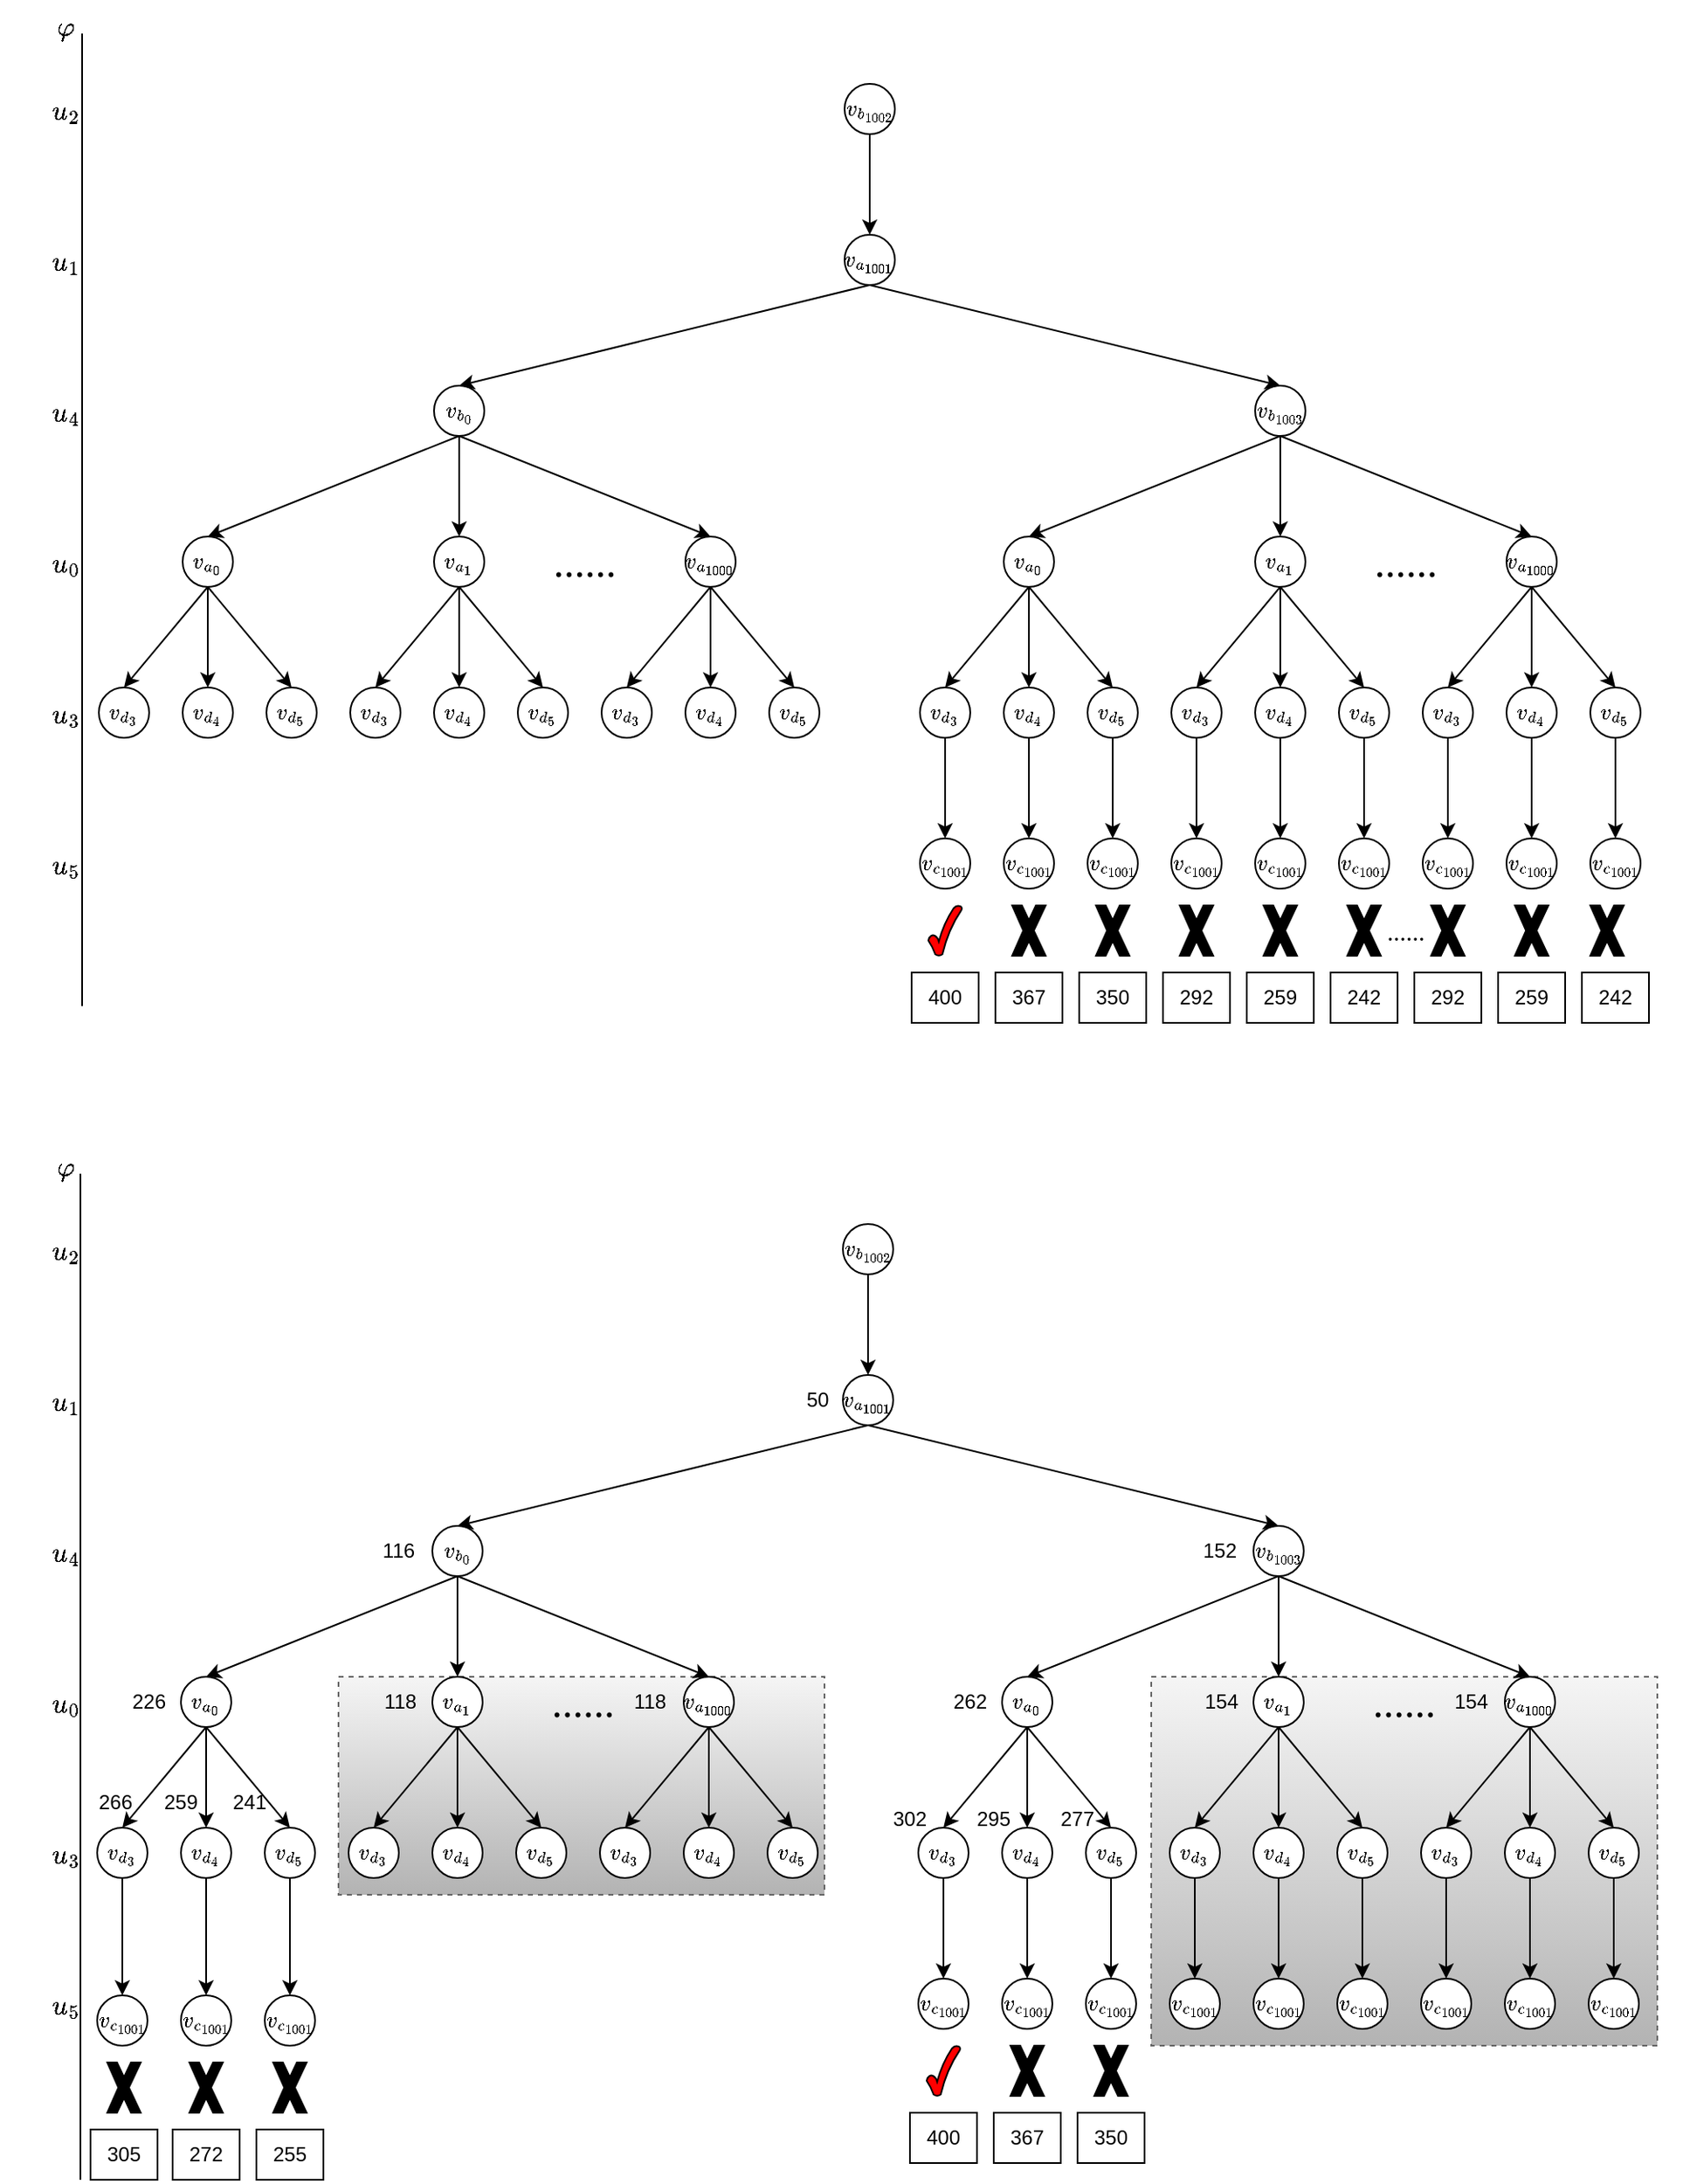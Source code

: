 <mxfile version="21.8.0" type="github">
  <diagram name="第 1 页" id="vKR55up7a1EwakZo14iR">
    <mxGraphModel dx="1283" dy="748" grid="1" gridSize="10" guides="1" tooltips="1" connect="1" arrows="1" fold="1" page="1" pageScale="1" pageWidth="1169" pageHeight="1654" math="1" shadow="0">
      <root>
        <mxCell id="0" />
        <mxCell id="1" parent="0" />
        <mxCell id="u1XHl9gJ4mzJw__E1MkO-131" value="" style="rounded=0;whiteSpace=wrap;html=1;fillColor=#f5f5f5;gradientColor=#b3b3b3;strokeColor=#666666;dashed=1;" vertex="1" parent="1">
          <mxGeometry x="203" y="1060" width="290" height="130" as="geometry" />
        </mxCell>
        <mxCell id="u1XHl9gJ4mzJw__E1MkO-118" value="" style="rounded=0;whiteSpace=wrap;html=1;dashed=1;fillColor=#f5f5f5;strokeColor=#666666;gradientColor=#b3b3b3;" vertex="1" parent="1">
          <mxGeometry x="688" y="1060" width="302" height="220" as="geometry" />
        </mxCell>
        <mxCell id="GVi7EbdyDjWJ4DMnfTLp-70" value="" style="endArrow=none;html=1;rounded=0;" parent="1" edge="1">
          <mxGeometry width="50" height="50" relative="1" as="geometry">
            <mxPoint x="50" y="660" as="sourcePoint" />
            <mxPoint x="50" y="80" as="targetPoint" />
          </mxGeometry>
        </mxCell>
        <mxCell id="GVi7EbdyDjWJ4DMnfTLp-71" value="$$\varphi$$" style="text;html=1;strokeColor=none;fillColor=none;align=center;verticalAlign=middle;whiteSpace=wrap;rounded=0;fontFamily=Times New Roman;fontSize=16;" parent="1" vertex="1">
          <mxGeometry x="10" y="60" width="60" height="30" as="geometry" />
        </mxCell>
        <mxCell id="GVi7EbdyDjWJ4DMnfTLp-72" value="$$u_2$$" style="text;html=1;strokeColor=none;fillColor=none;align=center;verticalAlign=middle;whiteSpace=wrap;rounded=0;fontFamily=Times New Roman;fontSize=16;" parent="1" vertex="1">
          <mxGeometry x="10" y="110" width="60" height="30" as="geometry" />
        </mxCell>
        <mxCell id="GVi7EbdyDjWJ4DMnfTLp-73" value="$$u_1$$" style="text;html=1;strokeColor=none;fillColor=none;align=center;verticalAlign=middle;whiteSpace=wrap;rounded=0;fontFamily=Times New Roman;fontSize=16;" parent="1" vertex="1">
          <mxGeometry x="10" y="200" width="60" height="30" as="geometry" />
        </mxCell>
        <mxCell id="GVi7EbdyDjWJ4DMnfTLp-74" value="$$u_4$$" style="text;html=1;strokeColor=none;fillColor=none;align=center;verticalAlign=middle;whiteSpace=wrap;rounded=0;fontFamily=Times New Roman;fontSize=16;" parent="1" vertex="1">
          <mxGeometry x="10" y="290" width="60" height="30" as="geometry" />
        </mxCell>
        <mxCell id="GVi7EbdyDjWJ4DMnfTLp-76" value="$$u_3$$" style="text;html=1;strokeColor=none;fillColor=none;align=center;verticalAlign=middle;whiteSpace=wrap;rounded=0;fontFamily=Times New Roman;fontSize=16;" parent="1" vertex="1">
          <mxGeometry x="10" y="470" width="60" height="30" as="geometry" />
        </mxCell>
        <mxCell id="GVi7EbdyDjWJ4DMnfTLp-77" value="$$u_5$$" style="text;html=1;strokeColor=none;fillColor=none;align=center;verticalAlign=middle;whiteSpace=wrap;rounded=0;fontFamily=Times New Roman;fontSize=16;" parent="1" vertex="1">
          <mxGeometry x="10" y="560" width="60" height="30" as="geometry" />
        </mxCell>
        <mxCell id="GVi7EbdyDjWJ4DMnfTLp-199" style="edgeStyle=none;shape=connector;rounded=0;orthogonalLoop=1;jettySize=auto;html=1;exitX=0.5;exitY=0;exitDx=0;exitDy=0;labelBackgroundColor=default;strokeColor=default;align=center;verticalAlign=middle;fontFamily=Helvetica;fontSize=11;fontColor=default;endArrow=classic;" parent="1" edge="1">
          <mxGeometry relative="1" as="geometry">
            <mxPoint x="436.5" y="120" as="sourcePoint" />
            <mxPoint x="436.5" y="120" as="targetPoint" />
          </mxGeometry>
        </mxCell>
        <mxCell id="GVi7EbdyDjWJ4DMnfTLp-254" style="edgeStyle=none;shape=connector;rounded=0;orthogonalLoop=1;jettySize=auto;html=1;exitX=0.5;exitY=1;exitDx=0;exitDy=0;entryX=0.5;entryY=0;entryDx=0;entryDy=0;labelBackgroundColor=default;strokeColor=default;align=center;verticalAlign=middle;fontFamily=Helvetica;fontSize=11;fontColor=default;endArrow=classic;" parent="1" source="GVi7EbdyDjWJ4DMnfTLp-218" target="GVi7EbdyDjWJ4DMnfTLp-251" edge="1">
          <mxGeometry relative="1" as="geometry" />
        </mxCell>
        <mxCell id="GVi7EbdyDjWJ4DMnfTLp-218" value="$$v_{b_{1002}}$$" style="ellipse;whiteSpace=wrap;html=1;aspect=fixed;fontFamily=Helvetica;fontSize=11;fontColor=default;" parent="1" vertex="1">
          <mxGeometry x="505" y="110" width="30" height="30" as="geometry" />
        </mxCell>
        <mxCell id="GVi7EbdyDjWJ4DMnfTLp-266" style="edgeStyle=none;shape=connector;rounded=0;orthogonalLoop=1;jettySize=auto;html=1;exitX=0.5;exitY=1;exitDx=0;exitDy=0;entryX=0.5;entryY=0;entryDx=0;entryDy=0;labelBackgroundColor=default;strokeColor=default;align=center;verticalAlign=middle;fontFamily=Helvetica;fontSize=11;fontColor=default;endArrow=classic;" parent="1" source="GVi7EbdyDjWJ4DMnfTLp-223" target="GVi7EbdyDjWJ4DMnfTLp-224" edge="1">
          <mxGeometry relative="1" as="geometry" />
        </mxCell>
        <mxCell id="GVi7EbdyDjWJ4DMnfTLp-267" style="edgeStyle=none;shape=connector;rounded=0;orthogonalLoop=1;jettySize=auto;html=1;exitX=0.5;exitY=1;exitDx=0;exitDy=0;labelBackgroundColor=default;strokeColor=default;align=center;verticalAlign=middle;fontFamily=Helvetica;fontSize=11;fontColor=default;endArrow=classic;" parent="1" source="GVi7EbdyDjWJ4DMnfTLp-223" target="GVi7EbdyDjWJ4DMnfTLp-225" edge="1">
          <mxGeometry relative="1" as="geometry" />
        </mxCell>
        <mxCell id="GVi7EbdyDjWJ4DMnfTLp-268" style="edgeStyle=none;shape=connector;rounded=0;orthogonalLoop=1;jettySize=auto;html=1;exitX=0.5;exitY=1;exitDx=0;exitDy=0;entryX=0.5;entryY=0;entryDx=0;entryDy=0;labelBackgroundColor=default;strokeColor=default;align=center;verticalAlign=middle;fontFamily=Helvetica;fontSize=11;fontColor=default;endArrow=classic;" parent="1" source="GVi7EbdyDjWJ4DMnfTLp-223" target="GVi7EbdyDjWJ4DMnfTLp-246" edge="1">
          <mxGeometry relative="1" as="geometry" />
        </mxCell>
        <mxCell id="GVi7EbdyDjWJ4DMnfTLp-223" value="$$v_{b_{0}}$$" style="ellipse;whiteSpace=wrap;html=1;aspect=fixed;fontFamily=Helvetica;fontSize=11;fontColor=default;" parent="1" vertex="1">
          <mxGeometry x="260" y="290" width="30" height="30" as="geometry" />
        </mxCell>
        <mxCell id="GVi7EbdyDjWJ4DMnfTLp-272" style="edgeStyle=none;shape=connector;rounded=0;orthogonalLoop=1;jettySize=auto;html=1;exitX=0.5;exitY=1;exitDx=0;exitDy=0;entryX=0.5;entryY=0;entryDx=0;entryDy=0;labelBackgroundColor=default;strokeColor=default;align=center;verticalAlign=middle;fontFamily=Helvetica;fontSize=11;fontColor=default;endArrow=classic;" parent="1" source="GVi7EbdyDjWJ4DMnfTLp-224" target="GVi7EbdyDjWJ4DMnfTLp-226" edge="1">
          <mxGeometry relative="1" as="geometry" />
        </mxCell>
        <mxCell id="GVi7EbdyDjWJ4DMnfTLp-273" style="edgeStyle=none;shape=connector;rounded=0;orthogonalLoop=1;jettySize=auto;html=1;exitX=0.5;exitY=1;exitDx=0;exitDy=0;entryX=0.5;entryY=0;entryDx=0;entryDy=0;labelBackgroundColor=default;strokeColor=default;align=center;verticalAlign=middle;fontFamily=Helvetica;fontSize=11;fontColor=default;endArrow=classic;" parent="1" source="GVi7EbdyDjWJ4DMnfTLp-224" target="GVi7EbdyDjWJ4DMnfTLp-227" edge="1">
          <mxGeometry relative="1" as="geometry" />
        </mxCell>
        <mxCell id="GVi7EbdyDjWJ4DMnfTLp-274" style="edgeStyle=none;shape=connector;rounded=0;orthogonalLoop=1;jettySize=auto;html=1;exitX=0.5;exitY=1;exitDx=0;exitDy=0;entryX=0.5;entryY=0;entryDx=0;entryDy=0;labelBackgroundColor=default;strokeColor=default;align=center;verticalAlign=middle;fontFamily=Helvetica;fontSize=11;fontColor=default;endArrow=classic;" parent="1" source="GVi7EbdyDjWJ4DMnfTLp-224" target="GVi7EbdyDjWJ4DMnfTLp-228" edge="1">
          <mxGeometry relative="1" as="geometry" />
        </mxCell>
        <mxCell id="GVi7EbdyDjWJ4DMnfTLp-224" value="$$v_{a_{0}}$$" style="ellipse;whiteSpace=wrap;html=1;aspect=fixed;fontFamily=Helvetica;fontSize=11;fontColor=default;" parent="1" vertex="1">
          <mxGeometry x="110" y="380" width="30" height="30" as="geometry" />
        </mxCell>
        <mxCell id="GVi7EbdyDjWJ4DMnfTLp-275" style="edgeStyle=none;shape=connector;rounded=0;orthogonalLoop=1;jettySize=auto;html=1;exitX=0.5;exitY=1;exitDx=0;exitDy=0;entryX=0.5;entryY=0;entryDx=0;entryDy=0;labelBackgroundColor=default;strokeColor=default;align=center;verticalAlign=middle;fontFamily=Helvetica;fontSize=11;fontColor=default;endArrow=classic;" parent="1" source="GVi7EbdyDjWJ4DMnfTLp-225" target="GVi7EbdyDjWJ4DMnfTLp-229" edge="1">
          <mxGeometry relative="1" as="geometry" />
        </mxCell>
        <mxCell id="GVi7EbdyDjWJ4DMnfTLp-276" style="edgeStyle=none;shape=connector;rounded=0;orthogonalLoop=1;jettySize=auto;html=1;exitX=0.5;exitY=1;exitDx=0;exitDy=0;entryX=0.5;entryY=0;entryDx=0;entryDy=0;labelBackgroundColor=default;strokeColor=default;align=center;verticalAlign=middle;fontFamily=Helvetica;fontSize=11;fontColor=default;endArrow=classic;" parent="1" source="GVi7EbdyDjWJ4DMnfTLp-225" target="GVi7EbdyDjWJ4DMnfTLp-232" edge="1">
          <mxGeometry relative="1" as="geometry" />
        </mxCell>
        <mxCell id="GVi7EbdyDjWJ4DMnfTLp-277" style="edgeStyle=none;shape=connector;rounded=0;orthogonalLoop=1;jettySize=auto;html=1;exitX=0.5;exitY=1;exitDx=0;exitDy=0;entryX=0.5;entryY=0;entryDx=0;entryDy=0;labelBackgroundColor=default;strokeColor=default;align=center;verticalAlign=middle;fontFamily=Helvetica;fontSize=11;fontColor=default;endArrow=classic;" parent="1" source="GVi7EbdyDjWJ4DMnfTLp-225" target="GVi7EbdyDjWJ4DMnfTLp-233" edge="1">
          <mxGeometry relative="1" as="geometry" />
        </mxCell>
        <mxCell id="GVi7EbdyDjWJ4DMnfTLp-225" value="$$v_{a_{1}}$$" style="ellipse;whiteSpace=wrap;html=1;aspect=fixed;fontFamily=Helvetica;fontSize=11;fontColor=default;" parent="1" vertex="1">
          <mxGeometry x="260" y="380" width="30" height="30" as="geometry" />
        </mxCell>
        <mxCell id="GVi7EbdyDjWJ4DMnfTLp-226" value="$$v_{d_{3}}$$" style="ellipse;whiteSpace=wrap;html=1;aspect=fixed;fontFamily=Helvetica;fontSize=11;fontColor=default;" parent="1" vertex="1">
          <mxGeometry x="60" y="470" width="30" height="30" as="geometry" />
        </mxCell>
        <mxCell id="GVi7EbdyDjWJ4DMnfTLp-227" value="$$v_{d_{4}}$$" style="ellipse;whiteSpace=wrap;html=1;aspect=fixed;fontFamily=Helvetica;fontSize=11;fontColor=default;" parent="1" vertex="1">
          <mxGeometry x="110" y="470" width="30" height="30" as="geometry" />
        </mxCell>
        <mxCell id="GVi7EbdyDjWJ4DMnfTLp-228" value="$$v_{d_{5}}$$" style="ellipse;whiteSpace=wrap;html=1;aspect=fixed;fontFamily=Helvetica;fontSize=11;fontColor=default;" parent="1" vertex="1">
          <mxGeometry x="160" y="470" width="30" height="30" as="geometry" />
        </mxCell>
        <mxCell id="GVi7EbdyDjWJ4DMnfTLp-229" value="$$v_{d_{3}}$$" style="ellipse;whiteSpace=wrap;html=1;aspect=fixed;fontFamily=Helvetica;fontSize=11;fontColor=default;" parent="1" vertex="1">
          <mxGeometry x="210" y="470" width="30" height="30" as="geometry" />
        </mxCell>
        <mxCell id="GVi7EbdyDjWJ4DMnfTLp-232" value="$$v_{d_{4}}$$" style="ellipse;whiteSpace=wrap;html=1;aspect=fixed;fontFamily=Helvetica;fontSize=11;fontColor=default;" parent="1" vertex="1">
          <mxGeometry x="260" y="470" width="30" height="30" as="geometry" />
        </mxCell>
        <mxCell id="GVi7EbdyDjWJ4DMnfTLp-233" value="$$v_{d_{5}}$$" style="ellipse;whiteSpace=wrap;html=1;aspect=fixed;fontFamily=Helvetica;fontSize=11;fontColor=default;" parent="1" vertex="1">
          <mxGeometry x="310" y="470" width="30" height="30" as="geometry" />
        </mxCell>
        <mxCell id="GVi7EbdyDjWJ4DMnfTLp-234" value="$$v_{d_{3}}$$" style="ellipse;whiteSpace=wrap;html=1;aspect=fixed;fontFamily=Helvetica;fontSize=11;fontColor=default;" parent="1" vertex="1">
          <mxGeometry x="360" y="470" width="30" height="30" as="geometry" />
        </mxCell>
        <mxCell id="GVi7EbdyDjWJ4DMnfTLp-235" value="$$v_{d_{4}}$$" style="ellipse;whiteSpace=wrap;html=1;aspect=fixed;fontFamily=Helvetica;fontSize=11;fontColor=default;" parent="1" vertex="1">
          <mxGeometry x="410" y="470" width="30" height="30" as="geometry" />
        </mxCell>
        <mxCell id="GVi7EbdyDjWJ4DMnfTLp-236" value="$$v_{d_{5}}$$" style="ellipse;whiteSpace=wrap;html=1;aspect=fixed;fontFamily=Helvetica;fontSize=11;fontColor=default;" parent="1" vertex="1">
          <mxGeometry x="460" y="470" width="30" height="30" as="geometry" />
        </mxCell>
        <mxCell id="GVi7EbdyDjWJ4DMnfTLp-290" style="edgeStyle=none;shape=connector;rounded=0;orthogonalLoop=1;jettySize=auto;html=1;exitX=0.5;exitY=1;exitDx=0;exitDy=0;entryX=0.5;entryY=0;entryDx=0;entryDy=0;labelBackgroundColor=default;strokeColor=default;align=center;verticalAlign=middle;fontFamily=Helvetica;fontSize=11;fontColor=default;endArrow=classic;" parent="1" source="GVi7EbdyDjWJ4DMnfTLp-237" target="GVi7EbdyDjWJ4DMnfTLp-257" edge="1">
          <mxGeometry relative="1" as="geometry" />
        </mxCell>
        <mxCell id="GVi7EbdyDjWJ4DMnfTLp-237" value="$$v_{d_{3}}$$" style="ellipse;whiteSpace=wrap;html=1;aspect=fixed;fontFamily=Helvetica;fontSize=11;fontColor=default;" parent="1" vertex="1">
          <mxGeometry x="550" y="470" width="30" height="30" as="geometry" />
        </mxCell>
        <mxCell id="GVi7EbdyDjWJ4DMnfTLp-291" style="edgeStyle=none;shape=connector;rounded=0;orthogonalLoop=1;jettySize=auto;html=1;exitX=0.5;exitY=1;exitDx=0;exitDy=0;entryX=0.5;entryY=0;entryDx=0;entryDy=0;labelBackgroundColor=default;strokeColor=default;align=center;verticalAlign=middle;fontFamily=Helvetica;fontSize=11;fontColor=default;endArrow=classic;" parent="1" source="GVi7EbdyDjWJ4DMnfTLp-238" target="GVi7EbdyDjWJ4DMnfTLp-258" edge="1">
          <mxGeometry relative="1" as="geometry" />
        </mxCell>
        <mxCell id="GVi7EbdyDjWJ4DMnfTLp-238" value="$$v_{d_{4}}$$" style="ellipse;whiteSpace=wrap;html=1;aspect=fixed;fontFamily=Helvetica;fontSize=11;fontColor=default;" parent="1" vertex="1">
          <mxGeometry x="600" y="470" width="30" height="30" as="geometry" />
        </mxCell>
        <mxCell id="GVi7EbdyDjWJ4DMnfTLp-292" style="edgeStyle=none;shape=connector;rounded=0;orthogonalLoop=1;jettySize=auto;html=1;exitX=0.5;exitY=1;exitDx=0;exitDy=0;entryX=0.5;entryY=0;entryDx=0;entryDy=0;labelBackgroundColor=default;strokeColor=default;align=center;verticalAlign=middle;fontFamily=Helvetica;fontSize=11;fontColor=default;endArrow=classic;" parent="1" source="GVi7EbdyDjWJ4DMnfTLp-239" target="GVi7EbdyDjWJ4DMnfTLp-259" edge="1">
          <mxGeometry relative="1" as="geometry" />
        </mxCell>
        <mxCell id="GVi7EbdyDjWJ4DMnfTLp-239" value="$$v_{d_{5}}$$" style="ellipse;whiteSpace=wrap;html=1;aspect=fixed;fontFamily=Helvetica;fontSize=11;fontColor=default;" parent="1" vertex="1">
          <mxGeometry x="650" y="470" width="30" height="30" as="geometry" />
        </mxCell>
        <mxCell id="GVi7EbdyDjWJ4DMnfTLp-293" style="edgeStyle=none;shape=connector;rounded=0;orthogonalLoop=1;jettySize=auto;html=1;exitX=0.5;exitY=1;exitDx=0;exitDy=0;entryX=0.5;entryY=0;entryDx=0;entryDy=0;labelBackgroundColor=default;strokeColor=default;align=center;verticalAlign=middle;fontFamily=Helvetica;fontSize=11;fontColor=default;endArrow=classic;" parent="1" source="GVi7EbdyDjWJ4DMnfTLp-240" target="GVi7EbdyDjWJ4DMnfTLp-260" edge="1">
          <mxGeometry relative="1" as="geometry" />
        </mxCell>
        <mxCell id="GVi7EbdyDjWJ4DMnfTLp-240" value="$$v_{d_{3}}$$" style="ellipse;whiteSpace=wrap;html=1;aspect=fixed;fontFamily=Helvetica;fontSize=11;fontColor=default;" parent="1" vertex="1">
          <mxGeometry x="700" y="470" width="30" height="30" as="geometry" />
        </mxCell>
        <mxCell id="GVi7EbdyDjWJ4DMnfTLp-294" style="edgeStyle=none;shape=connector;rounded=0;orthogonalLoop=1;jettySize=auto;html=1;exitX=0.5;exitY=1;exitDx=0;exitDy=0;entryX=0.5;entryY=0;entryDx=0;entryDy=0;labelBackgroundColor=default;strokeColor=default;align=center;verticalAlign=middle;fontFamily=Helvetica;fontSize=11;fontColor=default;endArrow=classic;" parent="1" source="GVi7EbdyDjWJ4DMnfTLp-241" target="GVi7EbdyDjWJ4DMnfTLp-261" edge="1">
          <mxGeometry relative="1" as="geometry" />
        </mxCell>
        <mxCell id="GVi7EbdyDjWJ4DMnfTLp-241" value="$$v_{d_{4}}$$" style="ellipse;whiteSpace=wrap;html=1;aspect=fixed;fontFamily=Helvetica;fontSize=11;fontColor=default;" parent="1" vertex="1">
          <mxGeometry x="750" y="470" width="30" height="30" as="geometry" />
        </mxCell>
        <mxCell id="GVi7EbdyDjWJ4DMnfTLp-296" style="edgeStyle=none;shape=connector;rounded=0;orthogonalLoop=1;jettySize=auto;html=1;exitX=0.5;exitY=1;exitDx=0;exitDy=0;entryX=0.5;entryY=0;entryDx=0;entryDy=0;labelBackgroundColor=default;strokeColor=default;align=center;verticalAlign=middle;fontFamily=Helvetica;fontSize=11;fontColor=default;endArrow=classic;" parent="1" source="GVi7EbdyDjWJ4DMnfTLp-242" target="GVi7EbdyDjWJ4DMnfTLp-262" edge="1">
          <mxGeometry relative="1" as="geometry" />
        </mxCell>
        <mxCell id="GVi7EbdyDjWJ4DMnfTLp-242" value="$$v_{d_{5}}$$" style="ellipse;whiteSpace=wrap;html=1;aspect=fixed;fontFamily=Helvetica;fontSize=11;fontColor=default;" parent="1" vertex="1">
          <mxGeometry x="800" y="470" width="30" height="30" as="geometry" />
        </mxCell>
        <mxCell id="GVi7EbdyDjWJ4DMnfTLp-297" style="edgeStyle=none;shape=connector;rounded=0;orthogonalLoop=1;jettySize=auto;html=1;exitX=0.5;exitY=1;exitDx=0;exitDy=0;entryX=0.5;entryY=0;entryDx=0;entryDy=0;labelBackgroundColor=default;strokeColor=default;align=center;verticalAlign=middle;fontFamily=Helvetica;fontSize=11;fontColor=default;endArrow=classic;" parent="1" source="GVi7EbdyDjWJ4DMnfTLp-243" target="GVi7EbdyDjWJ4DMnfTLp-263" edge="1">
          <mxGeometry relative="1" as="geometry" />
        </mxCell>
        <mxCell id="GVi7EbdyDjWJ4DMnfTLp-243" value="$$v_{d_{3}}$$" style="ellipse;whiteSpace=wrap;html=1;aspect=fixed;fontFamily=Helvetica;fontSize=11;fontColor=default;" parent="1" vertex="1">
          <mxGeometry x="850" y="470" width="30" height="30" as="geometry" />
        </mxCell>
        <mxCell id="GVi7EbdyDjWJ4DMnfTLp-298" style="edgeStyle=none;shape=connector;rounded=0;orthogonalLoop=1;jettySize=auto;html=1;exitX=0.5;exitY=1;exitDx=0;exitDy=0;entryX=0.5;entryY=0;entryDx=0;entryDy=0;labelBackgroundColor=default;strokeColor=default;align=center;verticalAlign=middle;fontFamily=Helvetica;fontSize=11;fontColor=default;endArrow=classic;" parent="1" source="GVi7EbdyDjWJ4DMnfTLp-244" target="GVi7EbdyDjWJ4DMnfTLp-264" edge="1">
          <mxGeometry relative="1" as="geometry" />
        </mxCell>
        <mxCell id="GVi7EbdyDjWJ4DMnfTLp-244" value="$$v_{d_{4}}$$" style="ellipse;whiteSpace=wrap;html=1;aspect=fixed;fontFamily=Helvetica;fontSize=11;fontColor=default;" parent="1" vertex="1">
          <mxGeometry x="900" y="470" width="30" height="30" as="geometry" />
        </mxCell>
        <mxCell id="GVi7EbdyDjWJ4DMnfTLp-299" style="edgeStyle=none;shape=connector;rounded=0;orthogonalLoop=1;jettySize=auto;html=1;exitX=0.5;exitY=1;exitDx=0;exitDy=0;entryX=0.5;entryY=0;entryDx=0;entryDy=0;labelBackgroundColor=default;strokeColor=default;align=center;verticalAlign=middle;fontFamily=Helvetica;fontSize=11;fontColor=default;endArrow=classic;" parent="1" source="GVi7EbdyDjWJ4DMnfTLp-245" target="GVi7EbdyDjWJ4DMnfTLp-265" edge="1">
          <mxGeometry relative="1" as="geometry" />
        </mxCell>
        <mxCell id="GVi7EbdyDjWJ4DMnfTLp-245" value="$$v_{d_{5}}$$" style="ellipse;whiteSpace=wrap;html=1;aspect=fixed;fontFamily=Helvetica;fontSize=11;fontColor=default;" parent="1" vertex="1">
          <mxGeometry x="950" y="470" width="30" height="30" as="geometry" />
        </mxCell>
        <mxCell id="GVi7EbdyDjWJ4DMnfTLp-278" style="edgeStyle=none;shape=connector;rounded=0;orthogonalLoop=1;jettySize=auto;html=1;exitX=0.5;exitY=1;exitDx=0;exitDy=0;entryX=0.5;entryY=0;entryDx=0;entryDy=0;labelBackgroundColor=default;strokeColor=default;align=center;verticalAlign=middle;fontFamily=Helvetica;fontSize=11;fontColor=default;endArrow=classic;" parent="1" source="GVi7EbdyDjWJ4DMnfTLp-246" target="GVi7EbdyDjWJ4DMnfTLp-234" edge="1">
          <mxGeometry relative="1" as="geometry" />
        </mxCell>
        <mxCell id="GVi7EbdyDjWJ4DMnfTLp-279" style="edgeStyle=none;shape=connector;rounded=0;orthogonalLoop=1;jettySize=auto;html=1;exitX=0.5;exitY=1;exitDx=0;exitDy=0;entryX=0.5;entryY=0;entryDx=0;entryDy=0;labelBackgroundColor=default;strokeColor=default;align=center;verticalAlign=middle;fontFamily=Helvetica;fontSize=11;fontColor=default;endArrow=classic;" parent="1" source="GVi7EbdyDjWJ4DMnfTLp-246" target="GVi7EbdyDjWJ4DMnfTLp-235" edge="1">
          <mxGeometry relative="1" as="geometry" />
        </mxCell>
        <mxCell id="GVi7EbdyDjWJ4DMnfTLp-280" style="edgeStyle=none;shape=connector;rounded=0;orthogonalLoop=1;jettySize=auto;html=1;exitX=0.5;exitY=1;exitDx=0;exitDy=0;entryX=0.5;entryY=0;entryDx=0;entryDy=0;labelBackgroundColor=default;strokeColor=default;align=center;verticalAlign=middle;fontFamily=Helvetica;fontSize=11;fontColor=default;endArrow=classic;" parent="1" source="GVi7EbdyDjWJ4DMnfTLp-246" target="GVi7EbdyDjWJ4DMnfTLp-236" edge="1">
          <mxGeometry relative="1" as="geometry" />
        </mxCell>
        <mxCell id="GVi7EbdyDjWJ4DMnfTLp-246" value="$$v_{a_{1000}}$$" style="ellipse;whiteSpace=wrap;html=1;aspect=fixed;fontFamily=Helvetica;fontSize=11;fontColor=default;" parent="1" vertex="1">
          <mxGeometry x="410" y="380" width="30" height="30" as="geometry" />
        </mxCell>
        <mxCell id="GVi7EbdyDjWJ4DMnfTLp-281" style="edgeStyle=none;shape=connector;rounded=0;orthogonalLoop=1;jettySize=auto;html=1;exitX=0.5;exitY=1;exitDx=0;exitDy=0;entryX=0.5;entryY=0;entryDx=0;entryDy=0;labelBackgroundColor=default;strokeColor=default;align=center;verticalAlign=middle;fontFamily=Helvetica;fontSize=11;fontColor=default;endArrow=classic;" parent="1" source="GVi7EbdyDjWJ4DMnfTLp-247" target="GVi7EbdyDjWJ4DMnfTLp-237" edge="1">
          <mxGeometry relative="1" as="geometry" />
        </mxCell>
        <mxCell id="GVi7EbdyDjWJ4DMnfTLp-282" style="edgeStyle=none;shape=connector;rounded=0;orthogonalLoop=1;jettySize=auto;html=1;exitX=0.5;exitY=1;exitDx=0;exitDy=0;entryX=0.5;entryY=0;entryDx=0;entryDy=0;labelBackgroundColor=default;strokeColor=default;align=center;verticalAlign=middle;fontFamily=Helvetica;fontSize=11;fontColor=default;endArrow=classic;" parent="1" source="GVi7EbdyDjWJ4DMnfTLp-247" target="GVi7EbdyDjWJ4DMnfTLp-238" edge="1">
          <mxGeometry relative="1" as="geometry" />
        </mxCell>
        <mxCell id="GVi7EbdyDjWJ4DMnfTLp-283" style="edgeStyle=none;shape=connector;rounded=0;orthogonalLoop=1;jettySize=auto;html=1;exitX=0.5;exitY=1;exitDx=0;exitDy=0;entryX=0.5;entryY=0;entryDx=0;entryDy=0;labelBackgroundColor=default;strokeColor=default;align=center;verticalAlign=middle;fontFamily=Helvetica;fontSize=11;fontColor=default;endArrow=classic;" parent="1" source="GVi7EbdyDjWJ4DMnfTLp-247" target="GVi7EbdyDjWJ4DMnfTLp-239" edge="1">
          <mxGeometry relative="1" as="geometry" />
        </mxCell>
        <mxCell id="GVi7EbdyDjWJ4DMnfTLp-247" value="$$v_{a_{0}}$$" style="ellipse;whiteSpace=wrap;html=1;aspect=fixed;fontFamily=Helvetica;fontSize=11;fontColor=default;" parent="1" vertex="1">
          <mxGeometry x="600" y="380" width="30" height="30" as="geometry" />
        </mxCell>
        <mxCell id="GVi7EbdyDjWJ4DMnfTLp-284" style="edgeStyle=none;shape=connector;rounded=0;orthogonalLoop=1;jettySize=auto;html=1;exitX=0.5;exitY=1;exitDx=0;exitDy=0;entryX=0.5;entryY=0;entryDx=0;entryDy=0;labelBackgroundColor=default;strokeColor=default;align=center;verticalAlign=middle;fontFamily=Helvetica;fontSize=11;fontColor=default;endArrow=classic;" parent="1" source="GVi7EbdyDjWJ4DMnfTLp-248" target="GVi7EbdyDjWJ4DMnfTLp-240" edge="1">
          <mxGeometry relative="1" as="geometry" />
        </mxCell>
        <mxCell id="GVi7EbdyDjWJ4DMnfTLp-285" style="edgeStyle=none;shape=connector;rounded=0;orthogonalLoop=1;jettySize=auto;html=1;exitX=0.5;exitY=1;exitDx=0;exitDy=0;entryX=0.5;entryY=0;entryDx=0;entryDy=0;labelBackgroundColor=default;strokeColor=default;align=center;verticalAlign=middle;fontFamily=Helvetica;fontSize=11;fontColor=default;endArrow=classic;" parent="1" source="GVi7EbdyDjWJ4DMnfTLp-248" target="GVi7EbdyDjWJ4DMnfTLp-241" edge="1">
          <mxGeometry relative="1" as="geometry" />
        </mxCell>
        <mxCell id="GVi7EbdyDjWJ4DMnfTLp-286" style="edgeStyle=none;shape=connector;rounded=0;orthogonalLoop=1;jettySize=auto;html=1;exitX=0.5;exitY=1;exitDx=0;exitDy=0;entryX=0.5;entryY=0;entryDx=0;entryDy=0;labelBackgroundColor=default;strokeColor=default;align=center;verticalAlign=middle;fontFamily=Helvetica;fontSize=11;fontColor=default;endArrow=classic;" parent="1" source="GVi7EbdyDjWJ4DMnfTLp-248" target="GVi7EbdyDjWJ4DMnfTLp-242" edge="1">
          <mxGeometry relative="1" as="geometry" />
        </mxCell>
        <mxCell id="GVi7EbdyDjWJ4DMnfTLp-248" value="$$v_{a_{1}}$$" style="ellipse;whiteSpace=wrap;html=1;aspect=fixed;fontFamily=Helvetica;fontSize=11;fontColor=default;" parent="1" vertex="1">
          <mxGeometry x="750" y="380" width="30" height="30" as="geometry" />
        </mxCell>
        <mxCell id="GVi7EbdyDjWJ4DMnfTLp-287" style="edgeStyle=none;shape=connector;rounded=0;orthogonalLoop=1;jettySize=auto;html=1;exitX=0.5;exitY=1;exitDx=0;exitDy=0;entryX=0.5;entryY=0;entryDx=0;entryDy=0;labelBackgroundColor=default;strokeColor=default;align=center;verticalAlign=middle;fontFamily=Helvetica;fontSize=11;fontColor=default;endArrow=classic;" parent="1" source="GVi7EbdyDjWJ4DMnfTLp-249" target="GVi7EbdyDjWJ4DMnfTLp-243" edge="1">
          <mxGeometry relative="1" as="geometry" />
        </mxCell>
        <mxCell id="GVi7EbdyDjWJ4DMnfTLp-288" style="edgeStyle=none;shape=connector;rounded=0;orthogonalLoop=1;jettySize=auto;html=1;exitX=0.5;exitY=1;exitDx=0;exitDy=0;entryX=0.5;entryY=0;entryDx=0;entryDy=0;labelBackgroundColor=default;strokeColor=default;align=center;verticalAlign=middle;fontFamily=Helvetica;fontSize=11;fontColor=default;endArrow=classic;" parent="1" source="GVi7EbdyDjWJ4DMnfTLp-249" target="GVi7EbdyDjWJ4DMnfTLp-244" edge="1">
          <mxGeometry relative="1" as="geometry" />
        </mxCell>
        <mxCell id="GVi7EbdyDjWJ4DMnfTLp-289" style="edgeStyle=none;shape=connector;rounded=0;orthogonalLoop=1;jettySize=auto;html=1;exitX=0.5;exitY=1;exitDx=0;exitDy=0;entryX=0.5;entryY=0;entryDx=0;entryDy=0;labelBackgroundColor=default;strokeColor=default;align=center;verticalAlign=middle;fontFamily=Helvetica;fontSize=11;fontColor=default;endArrow=classic;" parent="1" source="GVi7EbdyDjWJ4DMnfTLp-249" target="GVi7EbdyDjWJ4DMnfTLp-245" edge="1">
          <mxGeometry relative="1" as="geometry" />
        </mxCell>
        <mxCell id="GVi7EbdyDjWJ4DMnfTLp-249" value="$$v_{a_{1000}}$$" style="ellipse;whiteSpace=wrap;html=1;aspect=fixed;fontFamily=Helvetica;fontSize=11;fontColor=default;" parent="1" vertex="1">
          <mxGeometry x="900" y="380" width="30" height="30" as="geometry" />
        </mxCell>
        <mxCell id="GVi7EbdyDjWJ4DMnfTLp-269" style="edgeStyle=none;shape=connector;rounded=0;orthogonalLoop=1;jettySize=auto;html=1;exitX=1;exitY=0.5;exitDx=0;exitDy=0;entryX=0.5;entryY=0;entryDx=0;entryDy=0;labelBackgroundColor=default;strokeColor=default;align=center;verticalAlign=middle;fontFamily=Helvetica;fontSize=11;fontColor=default;endArrow=classic;" parent="1" source="GVi7EbdyDjWJ4DMnfTLp-250" target="GVi7EbdyDjWJ4DMnfTLp-247" edge="1">
          <mxGeometry relative="1" as="geometry" />
        </mxCell>
        <mxCell id="GVi7EbdyDjWJ4DMnfTLp-270" style="edgeStyle=none;shape=connector;rounded=0;orthogonalLoop=1;jettySize=auto;html=1;exitX=1;exitY=0.5;exitDx=0;exitDy=0;entryX=0.5;entryY=0;entryDx=0;entryDy=0;labelBackgroundColor=default;strokeColor=default;align=center;verticalAlign=middle;fontFamily=Helvetica;fontSize=11;fontColor=default;endArrow=classic;" parent="1" source="GVi7EbdyDjWJ4DMnfTLp-250" target="GVi7EbdyDjWJ4DMnfTLp-248" edge="1">
          <mxGeometry relative="1" as="geometry" />
        </mxCell>
        <mxCell id="GVi7EbdyDjWJ4DMnfTLp-271" style="edgeStyle=none;shape=connector;rounded=0;orthogonalLoop=1;jettySize=auto;html=1;exitX=1;exitY=0.5;exitDx=0;exitDy=0;entryX=0.5;entryY=0;entryDx=0;entryDy=0;labelBackgroundColor=default;strokeColor=default;align=center;verticalAlign=middle;fontFamily=Helvetica;fontSize=11;fontColor=default;endArrow=classic;" parent="1" source="GVi7EbdyDjWJ4DMnfTLp-250" target="GVi7EbdyDjWJ4DMnfTLp-249" edge="1">
          <mxGeometry relative="1" as="geometry" />
        </mxCell>
        <mxCell id="GVi7EbdyDjWJ4DMnfTLp-250" value="$$v_{b_{1003}}$$" style="ellipse;whiteSpace=wrap;html=1;aspect=fixed;fontFamily=Helvetica;fontSize=11;fontColor=default;direction=south;" parent="1" vertex="1">
          <mxGeometry x="750" y="290" width="30" height="30" as="geometry" />
        </mxCell>
        <mxCell id="GVi7EbdyDjWJ4DMnfTLp-255" style="edgeStyle=none;shape=connector;rounded=0;orthogonalLoop=1;jettySize=auto;html=1;exitX=0.5;exitY=1;exitDx=0;exitDy=0;entryX=0.5;entryY=0;entryDx=0;entryDy=0;labelBackgroundColor=default;strokeColor=default;align=center;verticalAlign=middle;fontFamily=Helvetica;fontSize=11;fontColor=default;endArrow=classic;" parent="1" source="GVi7EbdyDjWJ4DMnfTLp-251" target="GVi7EbdyDjWJ4DMnfTLp-223" edge="1">
          <mxGeometry relative="1" as="geometry" />
        </mxCell>
        <mxCell id="GVi7EbdyDjWJ4DMnfTLp-256" style="edgeStyle=none;shape=connector;rounded=0;orthogonalLoop=1;jettySize=auto;html=1;exitX=0.5;exitY=1;exitDx=0;exitDy=0;entryX=0;entryY=0.5;entryDx=0;entryDy=0;labelBackgroundColor=default;strokeColor=default;align=center;verticalAlign=middle;fontFamily=Helvetica;fontSize=11;fontColor=default;endArrow=classic;" parent="1" source="GVi7EbdyDjWJ4DMnfTLp-251" target="GVi7EbdyDjWJ4DMnfTLp-250" edge="1">
          <mxGeometry relative="1" as="geometry" />
        </mxCell>
        <mxCell id="GVi7EbdyDjWJ4DMnfTLp-251" value="$$v_{a_{1001}}$$" style="ellipse;whiteSpace=wrap;html=1;aspect=fixed;fontFamily=Helvetica;fontSize=11;fontColor=default;" parent="1" vertex="1">
          <mxGeometry x="505" y="200" width="30" height="30" as="geometry" />
        </mxCell>
        <mxCell id="GVi7EbdyDjWJ4DMnfTLp-257" value="$$v_{c_{1001}}$$" style="ellipse;whiteSpace=wrap;html=1;aspect=fixed;fontFamily=Helvetica;fontSize=11;fontColor=default;" parent="1" vertex="1">
          <mxGeometry x="550" y="560" width="30" height="30" as="geometry" />
        </mxCell>
        <mxCell id="GVi7EbdyDjWJ4DMnfTLp-258" value="$$v_{c_{1001}}$$" style="ellipse;whiteSpace=wrap;html=1;aspect=fixed;fontFamily=Helvetica;fontSize=11;fontColor=default;" parent="1" vertex="1">
          <mxGeometry x="600" y="560" width="30" height="30" as="geometry" />
        </mxCell>
        <mxCell id="GVi7EbdyDjWJ4DMnfTLp-259" value="$$v_{c_{1001}}$$" style="ellipse;whiteSpace=wrap;html=1;aspect=fixed;fontFamily=Helvetica;fontSize=11;fontColor=default;" parent="1" vertex="1">
          <mxGeometry x="650" y="560" width="30" height="30" as="geometry" />
        </mxCell>
        <mxCell id="GVi7EbdyDjWJ4DMnfTLp-260" value="$$v_{c_{1001}}$$" style="ellipse;whiteSpace=wrap;html=1;aspect=fixed;fontFamily=Helvetica;fontSize=11;fontColor=default;" parent="1" vertex="1">
          <mxGeometry x="700" y="560" width="30" height="30" as="geometry" />
        </mxCell>
        <mxCell id="GVi7EbdyDjWJ4DMnfTLp-261" value="$$v_{c_{1001}}$$" style="ellipse;whiteSpace=wrap;html=1;aspect=fixed;fontFamily=Helvetica;fontSize=11;fontColor=default;" parent="1" vertex="1">
          <mxGeometry x="750" y="560" width="30" height="30" as="geometry" />
        </mxCell>
        <mxCell id="GVi7EbdyDjWJ4DMnfTLp-262" value="$$v_{c_{1001}}$$" style="ellipse;whiteSpace=wrap;html=1;aspect=fixed;fontFamily=Helvetica;fontSize=11;fontColor=default;" parent="1" vertex="1">
          <mxGeometry x="800" y="560" width="30" height="30" as="geometry" />
        </mxCell>
        <mxCell id="GVi7EbdyDjWJ4DMnfTLp-263" value="$$v_{c_{1001}}$$" style="ellipse;whiteSpace=wrap;html=1;aspect=fixed;fontFamily=Helvetica;fontSize=11;fontColor=default;" parent="1" vertex="1">
          <mxGeometry x="850" y="560" width="30" height="30" as="geometry" />
        </mxCell>
        <mxCell id="GVi7EbdyDjWJ4DMnfTLp-264" value="$$v_{c_{1001}}$$" style="ellipse;whiteSpace=wrap;html=1;aspect=fixed;fontFamily=Helvetica;fontSize=11;fontColor=default;" parent="1" vertex="1">
          <mxGeometry x="900" y="560" width="30" height="30" as="geometry" />
        </mxCell>
        <mxCell id="GVi7EbdyDjWJ4DMnfTLp-265" value="$$v_{c_{1001}}$$" style="ellipse;whiteSpace=wrap;html=1;aspect=fixed;fontFamily=Helvetica;fontSize=11;fontColor=default;" parent="1" vertex="1">
          <mxGeometry x="950" y="560" width="30" height="30" as="geometry" />
        </mxCell>
        <mxCell id="GVi7EbdyDjWJ4DMnfTLp-300" value="$$u_0$$" style="text;html=1;strokeColor=none;fillColor=none;align=center;verticalAlign=middle;whiteSpace=wrap;rounded=0;fontFamily=Times New Roman;fontSize=16;" parent="1" vertex="1">
          <mxGeometry x="10" y="380" width="60" height="30" as="geometry" />
        </mxCell>
        <mxCell id="GVi7EbdyDjWJ4DMnfTLp-301" value="......" style="text;html=1;strokeColor=none;fillColor=none;align=center;verticalAlign=middle;whiteSpace=wrap;rounded=0;fontSize=25;fontFamily=Times New Roman;fontColor=default;" parent="1" vertex="1">
          <mxGeometry x="320" y="380" width="60" height="30" as="geometry" />
        </mxCell>
        <mxCell id="GVi7EbdyDjWJ4DMnfTLp-302" value="......" style="text;html=1;strokeColor=none;fillColor=none;align=center;verticalAlign=middle;whiteSpace=wrap;rounded=0;fontSize=25;fontFamily=Times New Roman;fontColor=default;" parent="1" vertex="1">
          <mxGeometry x="810" y="380" width="60" height="30" as="geometry" />
        </mxCell>
        <mxCell id="GVi7EbdyDjWJ4DMnfTLp-306" value="" style="verticalLabelPosition=bottom;verticalAlign=top;html=1;shape=mxgraph.basic.tick;fontFamily=Helvetica;fontSize=11;fontColor=#000000;fillColor=#ff0000;" parent="1" vertex="1">
          <mxGeometry x="555" y="600" width="20" height="30" as="geometry" />
        </mxCell>
        <mxCell id="GVi7EbdyDjWJ4DMnfTLp-307" value="" style="verticalLabelPosition=bottom;verticalAlign=top;html=1;shape=mxgraph.basic.x;fontFamily=Helvetica;fontSize=11;fontColor=default;fillColor=#000000;" parent="1" vertex="1">
          <mxGeometry x="605" y="600" width="20" height="30" as="geometry" />
        </mxCell>
        <mxCell id="GVi7EbdyDjWJ4DMnfTLp-308" value="" style="verticalLabelPosition=bottom;verticalAlign=top;html=1;shape=mxgraph.basic.x;fontFamily=Helvetica;fontSize=11;fontColor=default;fillColor=#000000;" parent="1" vertex="1">
          <mxGeometry x="655" y="600" width="20" height="30" as="geometry" />
        </mxCell>
        <mxCell id="GVi7EbdyDjWJ4DMnfTLp-310" value="" style="verticalLabelPosition=bottom;verticalAlign=top;html=1;shape=mxgraph.basic.x;fontFamily=Helvetica;fontSize=11;fontColor=default;fillColor=#000000;" parent="1" vertex="1">
          <mxGeometry x="705" y="600" width="20" height="30" as="geometry" />
        </mxCell>
        <mxCell id="GVi7EbdyDjWJ4DMnfTLp-312" value="" style="verticalLabelPosition=bottom;verticalAlign=top;html=1;shape=mxgraph.basic.x;fontFamily=Helvetica;fontSize=11;fontColor=default;fillColor=#000000;" parent="1" vertex="1">
          <mxGeometry x="755" y="600" width="20" height="30" as="geometry" />
        </mxCell>
        <mxCell id="GVi7EbdyDjWJ4DMnfTLp-314" value="" style="verticalLabelPosition=bottom;verticalAlign=top;html=1;shape=mxgraph.basic.x;fontFamily=Helvetica;fontSize=11;fontColor=default;fillColor=#000000;" parent="1" vertex="1">
          <mxGeometry x="805" y="600" width="20" height="30" as="geometry" />
        </mxCell>
        <mxCell id="GVi7EbdyDjWJ4DMnfTLp-315" value="" style="verticalLabelPosition=bottom;verticalAlign=top;html=1;shape=mxgraph.basic.x;fontFamily=Helvetica;fontSize=11;fontColor=default;fillColor=#000000;" parent="1" vertex="1">
          <mxGeometry x="855" y="600" width="20" height="30" as="geometry" />
        </mxCell>
        <mxCell id="GVi7EbdyDjWJ4DMnfTLp-316" value="" style="verticalLabelPosition=bottom;verticalAlign=top;html=1;shape=mxgraph.basic.x;fontFamily=Helvetica;fontSize=11;fontColor=default;fillColor=#000000;" parent="1" vertex="1">
          <mxGeometry x="905" y="600" width="20" height="30" as="geometry" />
        </mxCell>
        <mxCell id="GVi7EbdyDjWJ4DMnfTLp-317" value="" style="verticalLabelPosition=bottom;verticalAlign=top;html=1;shape=mxgraph.basic.x;fontFamily=Helvetica;fontSize=11;fontColor=default;fillColor=#000000;" parent="1" vertex="1">
          <mxGeometry x="950" y="600" width="20" height="30" as="geometry" />
        </mxCell>
        <mxCell id="u1XHl9gJ4mzJw__E1MkO-1" value="400" style="rounded=0;whiteSpace=wrap;html=1;" vertex="1" parent="1">
          <mxGeometry x="545" y="640" width="40" height="30" as="geometry" />
        </mxCell>
        <mxCell id="u1XHl9gJ4mzJw__E1MkO-2" value="367" style="rounded=0;whiteSpace=wrap;html=1;" vertex="1" parent="1">
          <mxGeometry x="595" y="640" width="40" height="30" as="geometry" />
        </mxCell>
        <mxCell id="u1XHl9gJ4mzJw__E1MkO-3" value="350" style="rounded=0;whiteSpace=wrap;html=1;" vertex="1" parent="1">
          <mxGeometry x="645" y="640" width="40" height="30" as="geometry" />
        </mxCell>
        <mxCell id="u1XHl9gJ4mzJw__E1MkO-4" value="292" style="rounded=0;whiteSpace=wrap;html=1;" vertex="1" parent="1">
          <mxGeometry x="695" y="640" width="40" height="30" as="geometry" />
        </mxCell>
        <mxCell id="u1XHl9gJ4mzJw__E1MkO-5" value="259" style="rounded=0;whiteSpace=wrap;html=1;" vertex="1" parent="1">
          <mxGeometry x="745" y="640" width="40" height="30" as="geometry" />
        </mxCell>
        <mxCell id="u1XHl9gJ4mzJw__E1MkO-6" value="242" style="rounded=0;whiteSpace=wrap;html=1;" vertex="1" parent="1">
          <mxGeometry x="795" y="640" width="40" height="30" as="geometry" />
        </mxCell>
        <mxCell id="u1XHl9gJ4mzJw__E1MkO-7" value="292" style="rounded=0;whiteSpace=wrap;html=1;" vertex="1" parent="1">
          <mxGeometry x="845" y="640" width="40" height="30" as="geometry" />
        </mxCell>
        <mxCell id="u1XHl9gJ4mzJw__E1MkO-8" value="259" style="rounded=0;whiteSpace=wrap;html=1;" vertex="1" parent="1">
          <mxGeometry x="895" y="640" width="40" height="30" as="geometry" />
        </mxCell>
        <mxCell id="u1XHl9gJ4mzJw__E1MkO-9" value="242" style="rounded=0;whiteSpace=wrap;html=1;" vertex="1" parent="1">
          <mxGeometry x="945" y="640" width="40" height="30" as="geometry" />
        </mxCell>
        <mxCell id="u1XHl9gJ4mzJw__E1MkO-10" value="" style="endArrow=none;html=1;rounded=0;" edge="1" parent="1">
          <mxGeometry width="50" height="50" relative="1" as="geometry">
            <mxPoint x="49" y="1360" as="sourcePoint" />
            <mxPoint x="49" y="760" as="targetPoint" />
          </mxGeometry>
        </mxCell>
        <mxCell id="u1XHl9gJ4mzJw__E1MkO-11" value="$$\varphi$$" style="text;html=1;strokeColor=none;fillColor=none;align=center;verticalAlign=middle;whiteSpace=wrap;rounded=0;fontFamily=Times New Roman;fontSize=16;" vertex="1" parent="1">
          <mxGeometry x="10" y="740" width="60" height="30" as="geometry" />
        </mxCell>
        <mxCell id="u1XHl9gJ4mzJw__E1MkO-12" value="$$u_2$$" style="text;html=1;strokeColor=none;fillColor=none;align=center;verticalAlign=middle;whiteSpace=wrap;rounded=0;fontFamily=Times New Roman;fontSize=16;" vertex="1" parent="1">
          <mxGeometry x="10" y="790" width="60" height="30" as="geometry" />
        </mxCell>
        <mxCell id="u1XHl9gJ4mzJw__E1MkO-13" value="$$u_1$$" style="text;html=1;strokeColor=none;fillColor=none;align=center;verticalAlign=middle;whiteSpace=wrap;rounded=0;fontFamily=Times New Roman;fontSize=16;" vertex="1" parent="1">
          <mxGeometry x="10" y="880" width="60" height="30" as="geometry" />
        </mxCell>
        <mxCell id="u1XHl9gJ4mzJw__E1MkO-14" value="$$u_4$$" style="text;html=1;strokeColor=none;fillColor=none;align=center;verticalAlign=middle;whiteSpace=wrap;rounded=0;fontFamily=Times New Roman;fontSize=16;" vertex="1" parent="1">
          <mxGeometry x="10" y="970" width="60" height="30" as="geometry" />
        </mxCell>
        <mxCell id="u1XHl9gJ4mzJw__E1MkO-15" style="edgeStyle=none;shape=connector;rounded=0;orthogonalLoop=1;jettySize=auto;html=1;exitX=0.5;exitY=0;exitDx=0;exitDy=0;labelBackgroundColor=default;strokeColor=default;align=center;verticalAlign=middle;fontFamily=Helvetica;fontSize=11;fontColor=default;endArrow=classic;" edge="1" parent="1">
          <mxGeometry relative="1" as="geometry">
            <mxPoint x="435.5" y="800" as="sourcePoint" />
            <mxPoint x="435.5" y="800" as="targetPoint" />
          </mxGeometry>
        </mxCell>
        <mxCell id="u1XHl9gJ4mzJw__E1MkO-16" style="edgeStyle=none;shape=connector;rounded=0;orthogonalLoop=1;jettySize=auto;html=1;exitX=0.5;exitY=1;exitDx=0;exitDy=0;entryX=0.5;entryY=0;entryDx=0;entryDy=0;labelBackgroundColor=default;strokeColor=default;align=center;verticalAlign=middle;fontFamily=Helvetica;fontSize=11;fontColor=default;endArrow=classic;" edge="1" parent="1" source="u1XHl9gJ4mzJw__E1MkO-17" target="u1XHl9gJ4mzJw__E1MkO-79">
          <mxGeometry relative="1" as="geometry" />
        </mxCell>
        <mxCell id="u1XHl9gJ4mzJw__E1MkO-17" value="$$v_{b_{1002}}$$" style="ellipse;whiteSpace=wrap;html=1;aspect=fixed;fontFamily=Helvetica;fontSize=11;fontColor=default;" vertex="1" parent="1">
          <mxGeometry x="504" y="790" width="30" height="30" as="geometry" />
        </mxCell>
        <mxCell id="u1XHl9gJ4mzJw__E1MkO-18" style="edgeStyle=none;shape=connector;rounded=0;orthogonalLoop=1;jettySize=auto;html=1;exitX=0.5;exitY=1;exitDx=0;exitDy=0;entryX=0.5;entryY=0;entryDx=0;entryDy=0;labelBackgroundColor=default;strokeColor=default;align=center;verticalAlign=middle;fontFamily=Helvetica;fontSize=11;fontColor=default;endArrow=classic;" edge="1" parent="1" source="u1XHl9gJ4mzJw__E1MkO-21" target="u1XHl9gJ4mzJw__E1MkO-25">
          <mxGeometry relative="1" as="geometry" />
        </mxCell>
        <mxCell id="u1XHl9gJ4mzJw__E1MkO-19" style="edgeStyle=none;shape=connector;rounded=0;orthogonalLoop=1;jettySize=auto;html=1;exitX=0.5;exitY=1;exitDx=0;exitDy=0;labelBackgroundColor=default;strokeColor=default;align=center;verticalAlign=middle;fontFamily=Helvetica;fontSize=11;fontColor=default;endArrow=classic;" edge="1" parent="1" source="u1XHl9gJ4mzJw__E1MkO-21" target="u1XHl9gJ4mzJw__E1MkO-29">
          <mxGeometry relative="1" as="geometry" />
        </mxCell>
        <mxCell id="u1XHl9gJ4mzJw__E1MkO-20" style="edgeStyle=none;shape=connector;rounded=0;orthogonalLoop=1;jettySize=auto;html=1;exitX=0.5;exitY=1;exitDx=0;exitDy=0;entryX=0.5;entryY=0;entryDx=0;entryDy=0;labelBackgroundColor=default;strokeColor=default;align=center;verticalAlign=middle;fontFamily=Helvetica;fontSize=11;fontColor=default;endArrow=classic;" edge="1" parent="1" source="u1XHl9gJ4mzJw__E1MkO-21" target="u1XHl9gJ4mzJw__E1MkO-60">
          <mxGeometry relative="1" as="geometry" />
        </mxCell>
        <mxCell id="u1XHl9gJ4mzJw__E1MkO-21" value="$$v_{b_{0}}$$" style="ellipse;whiteSpace=wrap;html=1;aspect=fixed;fontFamily=Helvetica;fontSize=11;fontColor=default;" vertex="1" parent="1">
          <mxGeometry x="259" y="970" width="30" height="30" as="geometry" />
        </mxCell>
        <mxCell id="u1XHl9gJ4mzJw__E1MkO-22" style="edgeStyle=none;shape=connector;rounded=0;orthogonalLoop=1;jettySize=auto;html=1;exitX=0.5;exitY=1;exitDx=0;exitDy=0;entryX=0.5;entryY=0;entryDx=0;entryDy=0;labelBackgroundColor=default;strokeColor=default;align=center;verticalAlign=middle;fontFamily=Helvetica;fontSize=11;fontColor=default;endArrow=classic;" edge="1" parent="1" source="u1XHl9gJ4mzJw__E1MkO-25" target="u1XHl9gJ4mzJw__E1MkO-30">
          <mxGeometry relative="1" as="geometry" />
        </mxCell>
        <mxCell id="u1XHl9gJ4mzJw__E1MkO-23" style="edgeStyle=none;shape=connector;rounded=0;orthogonalLoop=1;jettySize=auto;html=1;exitX=0.5;exitY=1;exitDx=0;exitDy=0;entryX=0.5;entryY=0;entryDx=0;entryDy=0;labelBackgroundColor=default;strokeColor=default;align=center;verticalAlign=middle;fontFamily=Helvetica;fontSize=11;fontColor=default;endArrow=classic;" edge="1" parent="1" source="u1XHl9gJ4mzJw__E1MkO-25" target="u1XHl9gJ4mzJw__E1MkO-31">
          <mxGeometry relative="1" as="geometry" />
        </mxCell>
        <mxCell id="u1XHl9gJ4mzJw__E1MkO-24" style="edgeStyle=none;shape=connector;rounded=0;orthogonalLoop=1;jettySize=auto;html=1;exitX=0.5;exitY=1;exitDx=0;exitDy=0;entryX=0.5;entryY=0;entryDx=0;entryDy=0;labelBackgroundColor=default;strokeColor=default;align=center;verticalAlign=middle;fontFamily=Helvetica;fontSize=11;fontColor=default;endArrow=classic;" edge="1" parent="1" source="u1XHl9gJ4mzJw__E1MkO-25" target="u1XHl9gJ4mzJw__E1MkO-32">
          <mxGeometry relative="1" as="geometry" />
        </mxCell>
        <mxCell id="u1XHl9gJ4mzJw__E1MkO-25" value="$$v_{a_{0}}$$" style="ellipse;whiteSpace=wrap;html=1;aspect=fixed;fontFamily=Helvetica;fontSize=11;fontColor=default;" vertex="1" parent="1">
          <mxGeometry x="109" y="1060" width="30" height="30" as="geometry" />
        </mxCell>
        <mxCell id="u1XHl9gJ4mzJw__E1MkO-26" style="edgeStyle=none;shape=connector;rounded=0;orthogonalLoop=1;jettySize=auto;html=1;exitX=0.5;exitY=1;exitDx=0;exitDy=0;entryX=0.5;entryY=0;entryDx=0;entryDy=0;labelBackgroundColor=default;strokeColor=default;align=center;verticalAlign=middle;fontFamily=Helvetica;fontSize=11;fontColor=default;endArrow=classic;" edge="1" parent="1" source="u1XHl9gJ4mzJw__E1MkO-29" target="u1XHl9gJ4mzJw__E1MkO-33">
          <mxGeometry relative="1" as="geometry" />
        </mxCell>
        <mxCell id="u1XHl9gJ4mzJw__E1MkO-27" style="edgeStyle=none;shape=connector;rounded=0;orthogonalLoop=1;jettySize=auto;html=1;exitX=0.5;exitY=1;exitDx=0;exitDy=0;entryX=0.5;entryY=0;entryDx=0;entryDy=0;labelBackgroundColor=default;strokeColor=default;align=center;verticalAlign=middle;fontFamily=Helvetica;fontSize=11;fontColor=default;endArrow=classic;" edge="1" parent="1" source="u1XHl9gJ4mzJw__E1MkO-29" target="u1XHl9gJ4mzJw__E1MkO-34">
          <mxGeometry relative="1" as="geometry" />
        </mxCell>
        <mxCell id="u1XHl9gJ4mzJw__E1MkO-28" style="edgeStyle=none;shape=connector;rounded=0;orthogonalLoop=1;jettySize=auto;html=1;exitX=0.5;exitY=1;exitDx=0;exitDy=0;entryX=0.5;entryY=0;entryDx=0;entryDy=0;labelBackgroundColor=default;strokeColor=default;align=center;verticalAlign=middle;fontFamily=Helvetica;fontSize=11;fontColor=default;endArrow=classic;" edge="1" parent="1" source="u1XHl9gJ4mzJw__E1MkO-29" target="u1XHl9gJ4mzJw__E1MkO-35">
          <mxGeometry relative="1" as="geometry" />
        </mxCell>
        <mxCell id="u1XHl9gJ4mzJw__E1MkO-29" value="$$v_{a_{1}}$$" style="ellipse;whiteSpace=wrap;html=1;aspect=fixed;fontFamily=Helvetica;fontSize=11;fontColor=default;" vertex="1" parent="1">
          <mxGeometry x="259" y="1060" width="30" height="30" as="geometry" />
        </mxCell>
        <mxCell id="u1XHl9gJ4mzJw__E1MkO-140" style="edgeStyle=orthogonalEdgeStyle;rounded=0;orthogonalLoop=1;jettySize=auto;html=1;exitX=0.5;exitY=1;exitDx=0;exitDy=0;entryX=0.5;entryY=0;entryDx=0;entryDy=0;" edge="1" parent="1" source="u1XHl9gJ4mzJw__E1MkO-30" target="u1XHl9gJ4mzJw__E1MkO-132">
          <mxGeometry relative="1" as="geometry" />
        </mxCell>
        <mxCell id="u1XHl9gJ4mzJw__E1MkO-30" value="$$v_{d_{3}}$$" style="ellipse;whiteSpace=wrap;html=1;aspect=fixed;fontFamily=Helvetica;fontSize=11;fontColor=default;" vertex="1" parent="1">
          <mxGeometry x="59" y="1150" width="30" height="30" as="geometry" />
        </mxCell>
        <mxCell id="u1XHl9gJ4mzJw__E1MkO-141" style="edgeStyle=orthogonalEdgeStyle;rounded=0;orthogonalLoop=1;jettySize=auto;html=1;exitX=0.5;exitY=1;exitDx=0;exitDy=0;entryX=0.5;entryY=0;entryDx=0;entryDy=0;" edge="1" parent="1" source="u1XHl9gJ4mzJw__E1MkO-31" target="u1XHl9gJ4mzJw__E1MkO-133">
          <mxGeometry relative="1" as="geometry" />
        </mxCell>
        <mxCell id="u1XHl9gJ4mzJw__E1MkO-31" value="$$v_{d_{4}}$$" style="ellipse;whiteSpace=wrap;html=1;aspect=fixed;fontFamily=Helvetica;fontSize=11;fontColor=default;" vertex="1" parent="1">
          <mxGeometry x="109" y="1150" width="30" height="30" as="geometry" />
        </mxCell>
        <mxCell id="u1XHl9gJ4mzJw__E1MkO-142" style="edgeStyle=orthogonalEdgeStyle;rounded=0;orthogonalLoop=1;jettySize=auto;html=1;exitX=0.5;exitY=1;exitDx=0;exitDy=0;entryX=0.5;entryY=0;entryDx=0;entryDy=0;" edge="1" parent="1" source="u1XHl9gJ4mzJw__E1MkO-32" target="u1XHl9gJ4mzJw__E1MkO-134">
          <mxGeometry relative="1" as="geometry" />
        </mxCell>
        <mxCell id="u1XHl9gJ4mzJw__E1MkO-32" value="$$v_{d_{5}}$$" style="ellipse;whiteSpace=wrap;html=1;aspect=fixed;fontFamily=Helvetica;fontSize=11;fontColor=default;" vertex="1" parent="1">
          <mxGeometry x="159" y="1150" width="30" height="30" as="geometry" />
        </mxCell>
        <mxCell id="u1XHl9gJ4mzJw__E1MkO-33" value="$$v_{d_{3}}$$" style="ellipse;whiteSpace=wrap;html=1;aspect=fixed;fontFamily=Helvetica;fontSize=11;fontColor=default;" vertex="1" parent="1">
          <mxGeometry x="209" y="1150" width="30" height="30" as="geometry" />
        </mxCell>
        <mxCell id="u1XHl9gJ4mzJw__E1MkO-34" value="$$v_{d_{4}}$$" style="ellipse;whiteSpace=wrap;html=1;aspect=fixed;fontFamily=Helvetica;fontSize=11;fontColor=default;" vertex="1" parent="1">
          <mxGeometry x="259" y="1150" width="30" height="30" as="geometry" />
        </mxCell>
        <mxCell id="u1XHl9gJ4mzJw__E1MkO-35" value="$$v_{d_{5}}$$" style="ellipse;whiteSpace=wrap;html=1;aspect=fixed;fontFamily=Helvetica;fontSize=11;fontColor=default;" vertex="1" parent="1">
          <mxGeometry x="309" y="1150" width="30" height="30" as="geometry" />
        </mxCell>
        <mxCell id="u1XHl9gJ4mzJw__E1MkO-36" value="$$v_{d_{3}}$$" style="ellipse;whiteSpace=wrap;html=1;aspect=fixed;fontFamily=Helvetica;fontSize=11;fontColor=default;" vertex="1" parent="1">
          <mxGeometry x="359" y="1150" width="30" height="30" as="geometry" />
        </mxCell>
        <mxCell id="u1XHl9gJ4mzJw__E1MkO-37" value="$$v_{d_{4}}$$" style="ellipse;whiteSpace=wrap;html=1;aspect=fixed;fontFamily=Helvetica;fontSize=11;fontColor=default;" vertex="1" parent="1">
          <mxGeometry x="409" y="1150" width="30" height="30" as="geometry" />
        </mxCell>
        <mxCell id="u1XHl9gJ4mzJw__E1MkO-38" value="$$v_{d_{5}}$$" style="ellipse;whiteSpace=wrap;html=1;aspect=fixed;fontFamily=Helvetica;fontSize=11;fontColor=default;" vertex="1" parent="1">
          <mxGeometry x="459" y="1150" width="30" height="30" as="geometry" />
        </mxCell>
        <mxCell id="u1XHl9gJ4mzJw__E1MkO-39" style="edgeStyle=none;shape=connector;rounded=0;orthogonalLoop=1;jettySize=auto;html=1;exitX=0.5;exitY=1;exitDx=0;exitDy=0;entryX=0.5;entryY=0;entryDx=0;entryDy=0;labelBackgroundColor=default;strokeColor=default;align=center;verticalAlign=middle;fontFamily=Helvetica;fontSize=11;fontColor=default;endArrow=classic;" edge="1" parent="1" source="u1XHl9gJ4mzJw__E1MkO-40" target="u1XHl9gJ4mzJw__E1MkO-80">
          <mxGeometry relative="1" as="geometry" />
        </mxCell>
        <mxCell id="u1XHl9gJ4mzJw__E1MkO-40" value="$$v_{d_{3}}$$" style="ellipse;whiteSpace=wrap;html=1;aspect=fixed;fontFamily=Helvetica;fontSize=11;fontColor=default;" vertex="1" parent="1">
          <mxGeometry x="549" y="1150" width="30" height="30" as="geometry" />
        </mxCell>
        <mxCell id="u1XHl9gJ4mzJw__E1MkO-41" style="edgeStyle=none;shape=connector;rounded=0;orthogonalLoop=1;jettySize=auto;html=1;exitX=0.5;exitY=1;exitDx=0;exitDy=0;entryX=0.5;entryY=0;entryDx=0;entryDy=0;labelBackgroundColor=default;strokeColor=default;align=center;verticalAlign=middle;fontFamily=Helvetica;fontSize=11;fontColor=default;endArrow=classic;" edge="1" parent="1" source="u1XHl9gJ4mzJw__E1MkO-42" target="u1XHl9gJ4mzJw__E1MkO-81">
          <mxGeometry relative="1" as="geometry" />
        </mxCell>
        <mxCell id="u1XHl9gJ4mzJw__E1MkO-42" value="$$v_{d_{4}}$$" style="ellipse;whiteSpace=wrap;html=1;aspect=fixed;fontFamily=Helvetica;fontSize=11;fontColor=default;" vertex="1" parent="1">
          <mxGeometry x="599" y="1150" width="30" height="30" as="geometry" />
        </mxCell>
        <mxCell id="u1XHl9gJ4mzJw__E1MkO-43" style="edgeStyle=none;shape=connector;rounded=0;orthogonalLoop=1;jettySize=auto;html=1;exitX=0.5;exitY=1;exitDx=0;exitDy=0;entryX=0.5;entryY=0;entryDx=0;entryDy=0;labelBackgroundColor=default;strokeColor=default;align=center;verticalAlign=middle;fontFamily=Helvetica;fontSize=11;fontColor=default;endArrow=classic;" edge="1" parent="1" source="u1XHl9gJ4mzJw__E1MkO-44" target="u1XHl9gJ4mzJw__E1MkO-82">
          <mxGeometry relative="1" as="geometry" />
        </mxCell>
        <mxCell id="u1XHl9gJ4mzJw__E1MkO-44" value="$$v_{d_{5}}$$" style="ellipse;whiteSpace=wrap;html=1;aspect=fixed;fontFamily=Helvetica;fontSize=11;fontColor=default;" vertex="1" parent="1">
          <mxGeometry x="649" y="1150" width="30" height="30" as="geometry" />
        </mxCell>
        <mxCell id="u1XHl9gJ4mzJw__E1MkO-45" style="edgeStyle=none;shape=connector;rounded=0;orthogonalLoop=1;jettySize=auto;html=1;exitX=0.5;exitY=1;exitDx=0;exitDy=0;entryX=0.5;entryY=0;entryDx=0;entryDy=0;labelBackgroundColor=default;strokeColor=default;align=center;verticalAlign=middle;fontFamily=Helvetica;fontSize=11;fontColor=default;endArrow=classic;" edge="1" parent="1" source="u1XHl9gJ4mzJw__E1MkO-46" target="u1XHl9gJ4mzJw__E1MkO-83">
          <mxGeometry relative="1" as="geometry" />
        </mxCell>
        <mxCell id="u1XHl9gJ4mzJw__E1MkO-46" value="$$v_{d_{3}}$$" style="ellipse;whiteSpace=wrap;html=1;aspect=fixed;fontFamily=Helvetica;fontSize=11;fontColor=default;" vertex="1" parent="1">
          <mxGeometry x="699" y="1150" width="30" height="30" as="geometry" />
        </mxCell>
        <mxCell id="u1XHl9gJ4mzJw__E1MkO-47" style="edgeStyle=none;shape=connector;rounded=0;orthogonalLoop=1;jettySize=auto;html=1;exitX=0.5;exitY=1;exitDx=0;exitDy=0;entryX=0.5;entryY=0;entryDx=0;entryDy=0;labelBackgroundColor=default;strokeColor=default;align=center;verticalAlign=middle;fontFamily=Helvetica;fontSize=11;fontColor=default;endArrow=classic;" edge="1" parent="1" source="u1XHl9gJ4mzJw__E1MkO-48" target="u1XHl9gJ4mzJw__E1MkO-84">
          <mxGeometry relative="1" as="geometry" />
        </mxCell>
        <mxCell id="u1XHl9gJ4mzJw__E1MkO-48" value="$$v_{d_{4}}$$" style="ellipse;whiteSpace=wrap;html=1;aspect=fixed;fontFamily=Helvetica;fontSize=11;fontColor=default;" vertex="1" parent="1">
          <mxGeometry x="749" y="1150" width="30" height="30" as="geometry" />
        </mxCell>
        <mxCell id="u1XHl9gJ4mzJw__E1MkO-49" style="edgeStyle=none;shape=connector;rounded=0;orthogonalLoop=1;jettySize=auto;html=1;exitX=0.5;exitY=1;exitDx=0;exitDy=0;entryX=0.5;entryY=0;entryDx=0;entryDy=0;labelBackgroundColor=default;strokeColor=default;align=center;verticalAlign=middle;fontFamily=Helvetica;fontSize=11;fontColor=default;endArrow=classic;" edge="1" parent="1" source="u1XHl9gJ4mzJw__E1MkO-50" target="u1XHl9gJ4mzJw__E1MkO-85">
          <mxGeometry relative="1" as="geometry" />
        </mxCell>
        <mxCell id="u1XHl9gJ4mzJw__E1MkO-50" value="$$v_{d_{5}}$$" style="ellipse;whiteSpace=wrap;html=1;aspect=fixed;fontFamily=Helvetica;fontSize=11;fontColor=default;" vertex="1" parent="1">
          <mxGeometry x="799" y="1150" width="30" height="30" as="geometry" />
        </mxCell>
        <mxCell id="u1XHl9gJ4mzJw__E1MkO-51" style="edgeStyle=none;shape=connector;rounded=0;orthogonalLoop=1;jettySize=auto;html=1;exitX=0.5;exitY=1;exitDx=0;exitDy=0;entryX=0.5;entryY=0;entryDx=0;entryDy=0;labelBackgroundColor=default;strokeColor=default;align=center;verticalAlign=middle;fontFamily=Helvetica;fontSize=11;fontColor=default;endArrow=classic;" edge="1" parent="1" source="u1XHl9gJ4mzJw__E1MkO-52" target="u1XHl9gJ4mzJw__E1MkO-86">
          <mxGeometry relative="1" as="geometry" />
        </mxCell>
        <mxCell id="u1XHl9gJ4mzJw__E1MkO-52" value="$$v_{d_{3}}$$" style="ellipse;whiteSpace=wrap;html=1;aspect=fixed;fontFamily=Helvetica;fontSize=11;fontColor=default;" vertex="1" parent="1">
          <mxGeometry x="849" y="1150" width="30" height="30" as="geometry" />
        </mxCell>
        <mxCell id="u1XHl9gJ4mzJw__E1MkO-53" style="edgeStyle=none;shape=connector;rounded=0;orthogonalLoop=1;jettySize=auto;html=1;exitX=0.5;exitY=1;exitDx=0;exitDy=0;entryX=0.5;entryY=0;entryDx=0;entryDy=0;labelBackgroundColor=default;strokeColor=default;align=center;verticalAlign=middle;fontFamily=Helvetica;fontSize=11;fontColor=default;endArrow=classic;" edge="1" parent="1" source="u1XHl9gJ4mzJw__E1MkO-54" target="u1XHl9gJ4mzJw__E1MkO-87">
          <mxGeometry relative="1" as="geometry" />
        </mxCell>
        <mxCell id="u1XHl9gJ4mzJw__E1MkO-54" value="$$v_{d_{4}}$$" style="ellipse;whiteSpace=wrap;html=1;aspect=fixed;fontFamily=Helvetica;fontSize=11;fontColor=default;" vertex="1" parent="1">
          <mxGeometry x="899" y="1150" width="30" height="30" as="geometry" />
        </mxCell>
        <mxCell id="u1XHl9gJ4mzJw__E1MkO-55" style="edgeStyle=none;shape=connector;rounded=0;orthogonalLoop=1;jettySize=auto;html=1;exitX=0.5;exitY=1;exitDx=0;exitDy=0;entryX=0.5;entryY=0;entryDx=0;entryDy=0;labelBackgroundColor=default;strokeColor=default;align=center;verticalAlign=middle;fontFamily=Helvetica;fontSize=11;fontColor=default;endArrow=classic;" edge="1" parent="1" source="u1XHl9gJ4mzJw__E1MkO-56" target="u1XHl9gJ4mzJw__E1MkO-88">
          <mxGeometry relative="1" as="geometry" />
        </mxCell>
        <mxCell id="u1XHl9gJ4mzJw__E1MkO-56" value="$$v_{d_{5}}$$" style="ellipse;whiteSpace=wrap;html=1;aspect=fixed;fontFamily=Helvetica;fontSize=11;fontColor=default;" vertex="1" parent="1">
          <mxGeometry x="949" y="1150" width="30" height="30" as="geometry" />
        </mxCell>
        <mxCell id="u1XHl9gJ4mzJw__E1MkO-57" style="edgeStyle=none;shape=connector;rounded=0;orthogonalLoop=1;jettySize=auto;html=1;exitX=0.5;exitY=1;exitDx=0;exitDy=0;entryX=0.5;entryY=0;entryDx=0;entryDy=0;labelBackgroundColor=default;strokeColor=default;align=center;verticalAlign=middle;fontFamily=Helvetica;fontSize=11;fontColor=default;endArrow=classic;" edge="1" parent="1" source="u1XHl9gJ4mzJw__E1MkO-60" target="u1XHl9gJ4mzJw__E1MkO-36">
          <mxGeometry relative="1" as="geometry" />
        </mxCell>
        <mxCell id="u1XHl9gJ4mzJw__E1MkO-58" style="edgeStyle=none;shape=connector;rounded=0;orthogonalLoop=1;jettySize=auto;html=1;exitX=0.5;exitY=1;exitDx=0;exitDy=0;entryX=0.5;entryY=0;entryDx=0;entryDy=0;labelBackgroundColor=default;strokeColor=default;align=center;verticalAlign=middle;fontFamily=Helvetica;fontSize=11;fontColor=default;endArrow=classic;" edge="1" parent="1" source="u1XHl9gJ4mzJw__E1MkO-60" target="u1XHl9gJ4mzJw__E1MkO-37">
          <mxGeometry relative="1" as="geometry" />
        </mxCell>
        <mxCell id="u1XHl9gJ4mzJw__E1MkO-59" style="edgeStyle=none;shape=connector;rounded=0;orthogonalLoop=1;jettySize=auto;html=1;exitX=0.5;exitY=1;exitDx=0;exitDy=0;entryX=0.5;entryY=0;entryDx=0;entryDy=0;labelBackgroundColor=default;strokeColor=default;align=center;verticalAlign=middle;fontFamily=Helvetica;fontSize=11;fontColor=default;endArrow=classic;" edge="1" parent="1" source="u1XHl9gJ4mzJw__E1MkO-60" target="u1XHl9gJ4mzJw__E1MkO-38">
          <mxGeometry relative="1" as="geometry" />
        </mxCell>
        <mxCell id="u1XHl9gJ4mzJw__E1MkO-60" value="$$v_{a_{1000}}$$" style="ellipse;whiteSpace=wrap;html=1;aspect=fixed;fontFamily=Helvetica;fontSize=11;fontColor=default;" vertex="1" parent="1">
          <mxGeometry x="409" y="1060" width="30" height="30" as="geometry" />
        </mxCell>
        <mxCell id="u1XHl9gJ4mzJw__E1MkO-61" style="edgeStyle=none;shape=connector;rounded=0;orthogonalLoop=1;jettySize=auto;html=1;exitX=0.5;exitY=1;exitDx=0;exitDy=0;entryX=0.5;entryY=0;entryDx=0;entryDy=0;labelBackgroundColor=default;strokeColor=default;align=center;verticalAlign=middle;fontFamily=Helvetica;fontSize=11;fontColor=default;endArrow=classic;" edge="1" parent="1" source="u1XHl9gJ4mzJw__E1MkO-64" target="u1XHl9gJ4mzJw__E1MkO-40">
          <mxGeometry relative="1" as="geometry" />
        </mxCell>
        <mxCell id="u1XHl9gJ4mzJw__E1MkO-62" style="edgeStyle=none;shape=connector;rounded=0;orthogonalLoop=1;jettySize=auto;html=1;exitX=0.5;exitY=1;exitDx=0;exitDy=0;entryX=0.5;entryY=0;entryDx=0;entryDy=0;labelBackgroundColor=default;strokeColor=default;align=center;verticalAlign=middle;fontFamily=Helvetica;fontSize=11;fontColor=default;endArrow=classic;" edge="1" parent="1" source="u1XHl9gJ4mzJw__E1MkO-64" target="u1XHl9gJ4mzJw__E1MkO-42">
          <mxGeometry relative="1" as="geometry" />
        </mxCell>
        <mxCell id="u1XHl9gJ4mzJw__E1MkO-63" style="edgeStyle=none;shape=connector;rounded=0;orthogonalLoop=1;jettySize=auto;html=1;exitX=0.5;exitY=1;exitDx=0;exitDy=0;entryX=0.5;entryY=0;entryDx=0;entryDy=0;labelBackgroundColor=default;strokeColor=default;align=center;verticalAlign=middle;fontFamily=Helvetica;fontSize=11;fontColor=default;endArrow=classic;" edge="1" parent="1" source="u1XHl9gJ4mzJw__E1MkO-64" target="u1XHl9gJ4mzJw__E1MkO-44">
          <mxGeometry relative="1" as="geometry" />
        </mxCell>
        <mxCell id="u1XHl9gJ4mzJw__E1MkO-64" value="$$v_{a_{0}}$$" style="ellipse;whiteSpace=wrap;html=1;aspect=fixed;fontFamily=Helvetica;fontSize=11;fontColor=default;" vertex="1" parent="1">
          <mxGeometry x="599" y="1060" width="30" height="30" as="geometry" />
        </mxCell>
        <mxCell id="u1XHl9gJ4mzJw__E1MkO-65" style="edgeStyle=none;shape=connector;rounded=0;orthogonalLoop=1;jettySize=auto;html=1;exitX=0.5;exitY=1;exitDx=0;exitDy=0;entryX=0.5;entryY=0;entryDx=0;entryDy=0;labelBackgroundColor=default;strokeColor=default;align=center;verticalAlign=middle;fontFamily=Helvetica;fontSize=11;fontColor=default;endArrow=classic;" edge="1" parent="1" source="u1XHl9gJ4mzJw__E1MkO-68" target="u1XHl9gJ4mzJw__E1MkO-46">
          <mxGeometry relative="1" as="geometry" />
        </mxCell>
        <mxCell id="u1XHl9gJ4mzJw__E1MkO-66" style="edgeStyle=none;shape=connector;rounded=0;orthogonalLoop=1;jettySize=auto;html=1;exitX=0.5;exitY=1;exitDx=0;exitDy=0;entryX=0.5;entryY=0;entryDx=0;entryDy=0;labelBackgroundColor=default;strokeColor=default;align=center;verticalAlign=middle;fontFamily=Helvetica;fontSize=11;fontColor=default;endArrow=classic;" edge="1" parent="1" source="u1XHl9gJ4mzJw__E1MkO-68" target="u1XHl9gJ4mzJw__E1MkO-48">
          <mxGeometry relative="1" as="geometry" />
        </mxCell>
        <mxCell id="u1XHl9gJ4mzJw__E1MkO-67" style="edgeStyle=none;shape=connector;rounded=0;orthogonalLoop=1;jettySize=auto;html=1;exitX=0.5;exitY=1;exitDx=0;exitDy=0;entryX=0.5;entryY=0;entryDx=0;entryDy=0;labelBackgroundColor=default;strokeColor=default;align=center;verticalAlign=middle;fontFamily=Helvetica;fontSize=11;fontColor=default;endArrow=classic;" edge="1" parent="1" source="u1XHl9gJ4mzJw__E1MkO-68" target="u1XHl9gJ4mzJw__E1MkO-50">
          <mxGeometry relative="1" as="geometry" />
        </mxCell>
        <mxCell id="u1XHl9gJ4mzJw__E1MkO-68" value="$$v_{a_{1}}$$" style="ellipse;whiteSpace=wrap;html=1;aspect=fixed;fontFamily=Helvetica;fontSize=11;fontColor=default;" vertex="1" parent="1">
          <mxGeometry x="749" y="1060" width="30" height="30" as="geometry" />
        </mxCell>
        <mxCell id="u1XHl9gJ4mzJw__E1MkO-69" style="edgeStyle=none;shape=connector;rounded=0;orthogonalLoop=1;jettySize=auto;html=1;exitX=0.5;exitY=1;exitDx=0;exitDy=0;entryX=0.5;entryY=0;entryDx=0;entryDy=0;labelBackgroundColor=default;strokeColor=default;align=center;verticalAlign=middle;fontFamily=Helvetica;fontSize=11;fontColor=default;endArrow=classic;" edge="1" parent="1" source="u1XHl9gJ4mzJw__E1MkO-72" target="u1XHl9gJ4mzJw__E1MkO-52">
          <mxGeometry relative="1" as="geometry" />
        </mxCell>
        <mxCell id="u1XHl9gJ4mzJw__E1MkO-70" style="edgeStyle=none;shape=connector;rounded=0;orthogonalLoop=1;jettySize=auto;html=1;exitX=0.5;exitY=1;exitDx=0;exitDy=0;entryX=0.5;entryY=0;entryDx=0;entryDy=0;labelBackgroundColor=default;strokeColor=default;align=center;verticalAlign=middle;fontFamily=Helvetica;fontSize=11;fontColor=default;endArrow=classic;" edge="1" parent="1" source="u1XHl9gJ4mzJw__E1MkO-72" target="u1XHl9gJ4mzJw__E1MkO-54">
          <mxGeometry relative="1" as="geometry" />
        </mxCell>
        <mxCell id="u1XHl9gJ4mzJw__E1MkO-71" style="edgeStyle=none;shape=connector;rounded=0;orthogonalLoop=1;jettySize=auto;html=1;exitX=0.5;exitY=1;exitDx=0;exitDy=0;entryX=0.5;entryY=0;entryDx=0;entryDy=0;labelBackgroundColor=default;strokeColor=default;align=center;verticalAlign=middle;fontFamily=Helvetica;fontSize=11;fontColor=default;endArrow=classic;" edge="1" parent="1" source="u1XHl9gJ4mzJw__E1MkO-72" target="u1XHl9gJ4mzJw__E1MkO-56">
          <mxGeometry relative="1" as="geometry" />
        </mxCell>
        <mxCell id="u1XHl9gJ4mzJw__E1MkO-72" value="$$v_{a_{1000}}$$" style="ellipse;whiteSpace=wrap;html=1;aspect=fixed;fontFamily=Helvetica;fontSize=11;fontColor=default;" vertex="1" parent="1">
          <mxGeometry x="899" y="1060" width="30" height="30" as="geometry" />
        </mxCell>
        <mxCell id="u1XHl9gJ4mzJw__E1MkO-73" style="edgeStyle=none;shape=connector;rounded=0;orthogonalLoop=1;jettySize=auto;html=1;exitX=1;exitY=0.5;exitDx=0;exitDy=0;entryX=0.5;entryY=0;entryDx=0;entryDy=0;labelBackgroundColor=default;strokeColor=default;align=center;verticalAlign=middle;fontFamily=Helvetica;fontSize=11;fontColor=default;endArrow=classic;" edge="1" parent="1" source="u1XHl9gJ4mzJw__E1MkO-76" target="u1XHl9gJ4mzJw__E1MkO-64">
          <mxGeometry relative="1" as="geometry" />
        </mxCell>
        <mxCell id="u1XHl9gJ4mzJw__E1MkO-74" style="edgeStyle=none;shape=connector;rounded=0;orthogonalLoop=1;jettySize=auto;html=1;exitX=1;exitY=0.5;exitDx=0;exitDy=0;entryX=0.5;entryY=0;entryDx=0;entryDy=0;labelBackgroundColor=default;strokeColor=default;align=center;verticalAlign=middle;fontFamily=Helvetica;fontSize=11;fontColor=default;endArrow=classic;" edge="1" parent="1" source="u1XHl9gJ4mzJw__E1MkO-76" target="u1XHl9gJ4mzJw__E1MkO-68">
          <mxGeometry relative="1" as="geometry" />
        </mxCell>
        <mxCell id="u1XHl9gJ4mzJw__E1MkO-75" style="edgeStyle=none;shape=connector;rounded=0;orthogonalLoop=1;jettySize=auto;html=1;exitX=1;exitY=0.5;exitDx=0;exitDy=0;entryX=0.5;entryY=0;entryDx=0;entryDy=0;labelBackgroundColor=default;strokeColor=default;align=center;verticalAlign=middle;fontFamily=Helvetica;fontSize=11;fontColor=default;endArrow=classic;" edge="1" parent="1" source="u1XHl9gJ4mzJw__E1MkO-76" target="u1XHl9gJ4mzJw__E1MkO-72">
          <mxGeometry relative="1" as="geometry" />
        </mxCell>
        <mxCell id="u1XHl9gJ4mzJw__E1MkO-76" value="$$v_{b_{1003}}$$" style="ellipse;whiteSpace=wrap;html=1;aspect=fixed;fontFamily=Helvetica;fontSize=11;fontColor=default;direction=south;" vertex="1" parent="1">
          <mxGeometry x="749" y="970" width="30" height="30" as="geometry" />
        </mxCell>
        <mxCell id="u1XHl9gJ4mzJw__E1MkO-77" style="edgeStyle=none;shape=connector;rounded=0;orthogonalLoop=1;jettySize=auto;html=1;exitX=0.5;exitY=1;exitDx=0;exitDy=0;entryX=0.5;entryY=0;entryDx=0;entryDy=0;labelBackgroundColor=default;strokeColor=default;align=center;verticalAlign=middle;fontFamily=Helvetica;fontSize=11;fontColor=default;endArrow=classic;" edge="1" parent="1" source="u1XHl9gJ4mzJw__E1MkO-79" target="u1XHl9gJ4mzJw__E1MkO-21">
          <mxGeometry relative="1" as="geometry" />
        </mxCell>
        <mxCell id="u1XHl9gJ4mzJw__E1MkO-78" style="edgeStyle=none;shape=connector;rounded=0;orthogonalLoop=1;jettySize=auto;html=1;exitX=0.5;exitY=1;exitDx=0;exitDy=0;entryX=0;entryY=0.5;entryDx=0;entryDy=0;labelBackgroundColor=default;strokeColor=default;align=center;verticalAlign=middle;fontFamily=Helvetica;fontSize=11;fontColor=default;endArrow=classic;" edge="1" parent="1" source="u1XHl9gJ4mzJw__E1MkO-79" target="u1XHl9gJ4mzJw__E1MkO-76">
          <mxGeometry relative="1" as="geometry" />
        </mxCell>
        <mxCell id="u1XHl9gJ4mzJw__E1MkO-79" value="$$v_{a_{1001}}$$" style="ellipse;whiteSpace=wrap;html=1;aspect=fixed;fontFamily=Helvetica;fontSize=11;fontColor=default;" vertex="1" parent="1">
          <mxGeometry x="504" y="880" width="30" height="30" as="geometry" />
        </mxCell>
        <mxCell id="u1XHl9gJ4mzJw__E1MkO-80" value="$$v_{c_{1001}}$$" style="ellipse;whiteSpace=wrap;html=1;aspect=fixed;fontFamily=Helvetica;fontSize=11;fontColor=default;" vertex="1" parent="1">
          <mxGeometry x="549" y="1240" width="30" height="30" as="geometry" />
        </mxCell>
        <mxCell id="u1XHl9gJ4mzJw__E1MkO-81" value="$$v_{c_{1001}}$$" style="ellipse;whiteSpace=wrap;html=1;aspect=fixed;fontFamily=Helvetica;fontSize=11;fontColor=default;" vertex="1" parent="1">
          <mxGeometry x="599" y="1240" width="30" height="30" as="geometry" />
        </mxCell>
        <mxCell id="u1XHl9gJ4mzJw__E1MkO-82" value="$$v_{c_{1001}}$$" style="ellipse;whiteSpace=wrap;html=1;aspect=fixed;fontFamily=Helvetica;fontSize=11;fontColor=default;" vertex="1" parent="1">
          <mxGeometry x="649" y="1240" width="30" height="30" as="geometry" />
        </mxCell>
        <mxCell id="u1XHl9gJ4mzJw__E1MkO-83" value="$$v_{c_{1001}}$$" style="ellipse;whiteSpace=wrap;html=1;aspect=fixed;fontFamily=Helvetica;fontSize=11;fontColor=default;" vertex="1" parent="1">
          <mxGeometry x="699" y="1240" width="30" height="30" as="geometry" />
        </mxCell>
        <mxCell id="u1XHl9gJ4mzJw__E1MkO-84" value="$$v_{c_{1001}}$$" style="ellipse;whiteSpace=wrap;html=1;aspect=fixed;fontFamily=Helvetica;fontSize=11;fontColor=default;" vertex="1" parent="1">
          <mxGeometry x="749" y="1240" width="30" height="30" as="geometry" />
        </mxCell>
        <mxCell id="u1XHl9gJ4mzJw__E1MkO-85" value="$$v_{c_{1001}}$$" style="ellipse;whiteSpace=wrap;html=1;aspect=fixed;fontFamily=Helvetica;fontSize=11;fontColor=default;" vertex="1" parent="1">
          <mxGeometry x="799" y="1240" width="30" height="30" as="geometry" />
        </mxCell>
        <mxCell id="u1XHl9gJ4mzJw__E1MkO-86" value="$$v_{c_{1001}}$$" style="ellipse;whiteSpace=wrap;html=1;aspect=fixed;fontFamily=Helvetica;fontSize=11;fontColor=default;" vertex="1" parent="1">
          <mxGeometry x="849" y="1240" width="30" height="30" as="geometry" />
        </mxCell>
        <mxCell id="u1XHl9gJ4mzJw__E1MkO-87" value="$$v_{c_{1001}}$$" style="ellipse;whiteSpace=wrap;html=1;aspect=fixed;fontFamily=Helvetica;fontSize=11;fontColor=default;" vertex="1" parent="1">
          <mxGeometry x="899" y="1240" width="30" height="30" as="geometry" />
        </mxCell>
        <mxCell id="u1XHl9gJ4mzJw__E1MkO-88" value="$$v_{c_{1001}}$$" style="ellipse;whiteSpace=wrap;html=1;aspect=fixed;fontFamily=Helvetica;fontSize=11;fontColor=default;" vertex="1" parent="1">
          <mxGeometry x="949" y="1240" width="30" height="30" as="geometry" />
        </mxCell>
        <mxCell id="u1XHl9gJ4mzJw__E1MkO-89" value="$$u_0$$" style="text;html=1;strokeColor=none;fillColor=none;align=center;verticalAlign=middle;whiteSpace=wrap;rounded=0;fontFamily=Times New Roman;fontSize=16;" vertex="1" parent="1">
          <mxGeometry x="10" y="1060" width="60" height="30" as="geometry" />
        </mxCell>
        <mxCell id="u1XHl9gJ4mzJw__E1MkO-90" value="......" style="text;html=1;strokeColor=none;fillColor=none;align=center;verticalAlign=middle;whiteSpace=wrap;rounded=0;fontSize=25;fontFamily=Times New Roman;fontColor=default;" vertex="1" parent="1">
          <mxGeometry x="319" y="1060" width="60" height="30" as="geometry" />
        </mxCell>
        <mxCell id="u1XHl9gJ4mzJw__E1MkO-91" value="......" style="text;html=1;strokeColor=none;fillColor=none;align=center;verticalAlign=middle;whiteSpace=wrap;rounded=0;fontSize=25;fontFamily=Times New Roman;fontColor=default;" vertex="1" parent="1">
          <mxGeometry x="809" y="1060" width="60" height="30" as="geometry" />
        </mxCell>
        <mxCell id="u1XHl9gJ4mzJw__E1MkO-92" value="" style="verticalLabelPosition=bottom;verticalAlign=top;html=1;shape=mxgraph.basic.tick;fontFamily=Helvetica;fontSize=11;fontColor=#000000;fillColor=#ff0000;" vertex="1" parent="1">
          <mxGeometry x="554" y="1280" width="20" height="30" as="geometry" />
        </mxCell>
        <mxCell id="u1XHl9gJ4mzJw__E1MkO-93" value="" style="verticalLabelPosition=bottom;verticalAlign=top;html=1;shape=mxgraph.basic.x;fontFamily=Helvetica;fontSize=11;fontColor=default;fillColor=#000000;" vertex="1" parent="1">
          <mxGeometry x="604" y="1280" width="20" height="30" as="geometry" />
        </mxCell>
        <mxCell id="u1XHl9gJ4mzJw__E1MkO-94" value="" style="verticalLabelPosition=bottom;verticalAlign=top;html=1;shape=mxgraph.basic.x;fontFamily=Helvetica;fontSize=11;fontColor=default;fillColor=#000000;" vertex="1" parent="1">
          <mxGeometry x="654" y="1280" width="20" height="30" as="geometry" />
        </mxCell>
        <mxCell id="u1XHl9gJ4mzJw__E1MkO-101" value="400" style="rounded=0;whiteSpace=wrap;html=1;" vertex="1" parent="1">
          <mxGeometry x="544" y="1320" width="40" height="30" as="geometry" />
        </mxCell>
        <mxCell id="u1XHl9gJ4mzJw__E1MkO-102" value="367" style="rounded=0;whiteSpace=wrap;html=1;" vertex="1" parent="1">
          <mxGeometry x="594" y="1320" width="40" height="30" as="geometry" />
        </mxCell>
        <mxCell id="u1XHl9gJ4mzJw__E1MkO-103" value="350" style="rounded=0;whiteSpace=wrap;html=1;" vertex="1" parent="1">
          <mxGeometry x="644" y="1320" width="40" height="30" as="geometry" />
        </mxCell>
        <mxCell id="u1XHl9gJ4mzJw__E1MkO-110" value="......" style="text;html=1;strokeColor=none;fillColor=none;align=center;verticalAlign=middle;whiteSpace=wrap;rounded=0;fontSize=15;fontFamily=Times New Roman;fontColor=default;" vertex="1" parent="1">
          <mxGeometry x="810" y="600" width="60" height="30" as="geometry" />
        </mxCell>
        <mxCell id="u1XHl9gJ4mzJw__E1MkO-112" value="50" style="text;html=1;strokeColor=none;fillColor=none;align=center;verticalAlign=middle;whiteSpace=wrap;rounded=0;" vertex="1" parent="1">
          <mxGeometry x="459" y="880" width="60" height="30" as="geometry" />
        </mxCell>
        <mxCell id="u1XHl9gJ4mzJw__E1MkO-113" value="116" style="text;html=1;strokeColor=none;fillColor=none;align=center;verticalAlign=middle;whiteSpace=wrap;rounded=0;" vertex="1" parent="1">
          <mxGeometry x="209" y="970" width="60" height="30" as="geometry" />
        </mxCell>
        <mxCell id="u1XHl9gJ4mzJw__E1MkO-114" value="152" style="text;html=1;strokeColor=none;fillColor=none;align=center;verticalAlign=middle;whiteSpace=wrap;rounded=0;" vertex="1" parent="1">
          <mxGeometry x="699" y="970" width="60" height="30" as="geometry" />
        </mxCell>
        <mxCell id="u1XHl9gJ4mzJw__E1MkO-119" value="262" style="text;html=1;strokeColor=none;fillColor=none;align=center;verticalAlign=middle;whiteSpace=wrap;rounded=0;" vertex="1" parent="1">
          <mxGeometry x="550" y="1060" width="60" height="30" as="geometry" />
        </mxCell>
        <mxCell id="u1XHl9gJ4mzJw__E1MkO-120" value="$$u_3$$" style="text;html=1;strokeColor=none;fillColor=none;align=center;verticalAlign=middle;whiteSpace=wrap;rounded=0;fontFamily=Times New Roman;fontSize=16;" vertex="1" parent="1">
          <mxGeometry x="10" y="1150" width="60" height="30" as="geometry" />
        </mxCell>
        <mxCell id="u1XHl9gJ4mzJw__E1MkO-121" value="$$u_5$$" style="text;html=1;strokeColor=none;fillColor=none;align=center;verticalAlign=middle;whiteSpace=wrap;rounded=0;fontFamily=Times New Roman;fontSize=16;" vertex="1" parent="1">
          <mxGeometry x="10" y="1240" width="60" height="30" as="geometry" />
        </mxCell>
        <mxCell id="u1XHl9gJ4mzJw__E1MkO-122" value="154" style="text;html=1;strokeColor=none;fillColor=none;align=center;verticalAlign=middle;whiteSpace=wrap;rounded=0;" vertex="1" parent="1">
          <mxGeometry x="700" y="1060" width="60" height="30" as="geometry" />
        </mxCell>
        <mxCell id="u1XHl9gJ4mzJw__E1MkO-123" value="154" style="text;html=1;strokeColor=none;fillColor=none;align=center;verticalAlign=middle;whiteSpace=wrap;rounded=0;" vertex="1" parent="1">
          <mxGeometry x="849" y="1060" width="60" height="30" as="geometry" />
        </mxCell>
        <mxCell id="u1XHl9gJ4mzJw__E1MkO-124" value="302" style="text;html=1;strokeColor=none;fillColor=none;align=center;verticalAlign=middle;whiteSpace=wrap;rounded=0;" vertex="1" parent="1">
          <mxGeometry x="514" y="1130" width="60" height="30" as="geometry" />
        </mxCell>
        <mxCell id="u1XHl9gJ4mzJw__E1MkO-126" value="295" style="text;html=1;strokeColor=none;fillColor=none;align=center;verticalAlign=middle;whiteSpace=wrap;rounded=0;" vertex="1" parent="1">
          <mxGeometry x="564" y="1130" width="60" height="30" as="geometry" />
        </mxCell>
        <mxCell id="u1XHl9gJ4mzJw__E1MkO-127" value="277" style="text;html=1;strokeColor=none;fillColor=none;align=center;verticalAlign=middle;whiteSpace=wrap;rounded=0;" vertex="1" parent="1">
          <mxGeometry x="614" y="1130" width="60" height="30" as="geometry" />
        </mxCell>
        <mxCell id="u1XHl9gJ4mzJw__E1MkO-128" value="226" style="text;html=1;strokeColor=none;fillColor=none;align=center;verticalAlign=middle;whiteSpace=wrap;rounded=0;" vertex="1" parent="1">
          <mxGeometry x="60" y="1060" width="60" height="30" as="geometry" />
        </mxCell>
        <mxCell id="u1XHl9gJ4mzJw__E1MkO-129" value="118" style="text;html=1;strokeColor=none;fillColor=none;align=center;verticalAlign=middle;whiteSpace=wrap;rounded=0;" vertex="1" parent="1">
          <mxGeometry x="210" y="1060" width="60" height="30" as="geometry" />
        </mxCell>
        <mxCell id="u1XHl9gJ4mzJw__E1MkO-130" value="118" style="text;html=1;strokeColor=none;fillColor=none;align=center;verticalAlign=middle;whiteSpace=wrap;rounded=0;" vertex="1" parent="1">
          <mxGeometry x="359" y="1060" width="60" height="30" as="geometry" />
        </mxCell>
        <mxCell id="u1XHl9gJ4mzJw__E1MkO-132" value="$$v_{c_{1001}}$$" style="ellipse;whiteSpace=wrap;html=1;aspect=fixed;fontFamily=Helvetica;fontSize=11;fontColor=default;" vertex="1" parent="1">
          <mxGeometry x="59" y="1250" width="30" height="30" as="geometry" />
        </mxCell>
        <mxCell id="u1XHl9gJ4mzJw__E1MkO-133" value="$$v_{c_{1001}}$$" style="ellipse;whiteSpace=wrap;html=1;aspect=fixed;fontFamily=Helvetica;fontSize=11;fontColor=default;" vertex="1" parent="1">
          <mxGeometry x="109" y="1250" width="30" height="30" as="geometry" />
        </mxCell>
        <mxCell id="u1XHl9gJ4mzJw__E1MkO-134" value="$$v_{c_{1001}}$$" style="ellipse;whiteSpace=wrap;html=1;aspect=fixed;fontFamily=Helvetica;fontSize=11;fontColor=default;" vertex="1" parent="1">
          <mxGeometry x="159" y="1250" width="30" height="30" as="geometry" />
        </mxCell>
        <mxCell id="u1XHl9gJ4mzJw__E1MkO-139" value="266" style="text;html=1;strokeColor=none;fillColor=none;align=center;verticalAlign=middle;whiteSpace=wrap;rounded=0;" vertex="1" parent="1">
          <mxGeometry x="40" y="1120" width="60" height="30" as="geometry" />
        </mxCell>
        <mxCell id="u1XHl9gJ4mzJw__E1MkO-143" value="259" style="text;html=1;strokeColor=none;fillColor=none;align=center;verticalAlign=middle;whiteSpace=wrap;rounded=0;" vertex="1" parent="1">
          <mxGeometry x="79" y="1120" width="60" height="30" as="geometry" />
        </mxCell>
        <mxCell id="u1XHl9gJ4mzJw__E1MkO-144" value="241" style="text;html=1;strokeColor=none;fillColor=none;align=center;verticalAlign=middle;whiteSpace=wrap;rounded=0;" vertex="1" parent="1">
          <mxGeometry x="120" y="1120" width="60" height="30" as="geometry" />
        </mxCell>
        <mxCell id="u1XHl9gJ4mzJw__E1MkO-145" value="" style="verticalLabelPosition=bottom;verticalAlign=top;html=1;shape=mxgraph.basic.x;fontFamily=Helvetica;fontSize=11;fontColor=default;fillColor=#000000;" vertex="1" parent="1">
          <mxGeometry x="65" y="1290" width="20" height="30" as="geometry" />
        </mxCell>
        <mxCell id="u1XHl9gJ4mzJw__E1MkO-146" value="" style="verticalLabelPosition=bottom;verticalAlign=top;html=1;shape=mxgraph.basic.x;fontFamily=Helvetica;fontSize=11;fontColor=default;fillColor=#000000;" vertex="1" parent="1">
          <mxGeometry x="114" y="1290" width="20" height="30" as="geometry" />
        </mxCell>
        <mxCell id="u1XHl9gJ4mzJw__E1MkO-147" value="" style="verticalLabelPosition=bottom;verticalAlign=top;html=1;shape=mxgraph.basic.x;fontFamily=Helvetica;fontSize=11;fontColor=default;fillColor=#000000;" vertex="1" parent="1">
          <mxGeometry x="164" y="1290" width="20" height="30" as="geometry" />
        </mxCell>
        <mxCell id="u1XHl9gJ4mzJw__E1MkO-148" value="305" style="rounded=0;whiteSpace=wrap;html=1;" vertex="1" parent="1">
          <mxGeometry x="55" y="1330" width="40" height="30" as="geometry" />
        </mxCell>
        <mxCell id="u1XHl9gJ4mzJw__E1MkO-149" value="272" style="rounded=0;whiteSpace=wrap;html=1;" vertex="1" parent="1">
          <mxGeometry x="104" y="1330" width="40" height="30" as="geometry" />
        </mxCell>
        <mxCell id="u1XHl9gJ4mzJw__E1MkO-150" value="255" style="rounded=0;whiteSpace=wrap;html=1;" vertex="1" parent="1">
          <mxGeometry x="154" y="1330" width="40" height="30" as="geometry" />
        </mxCell>
      </root>
    </mxGraphModel>
  </diagram>
</mxfile>
